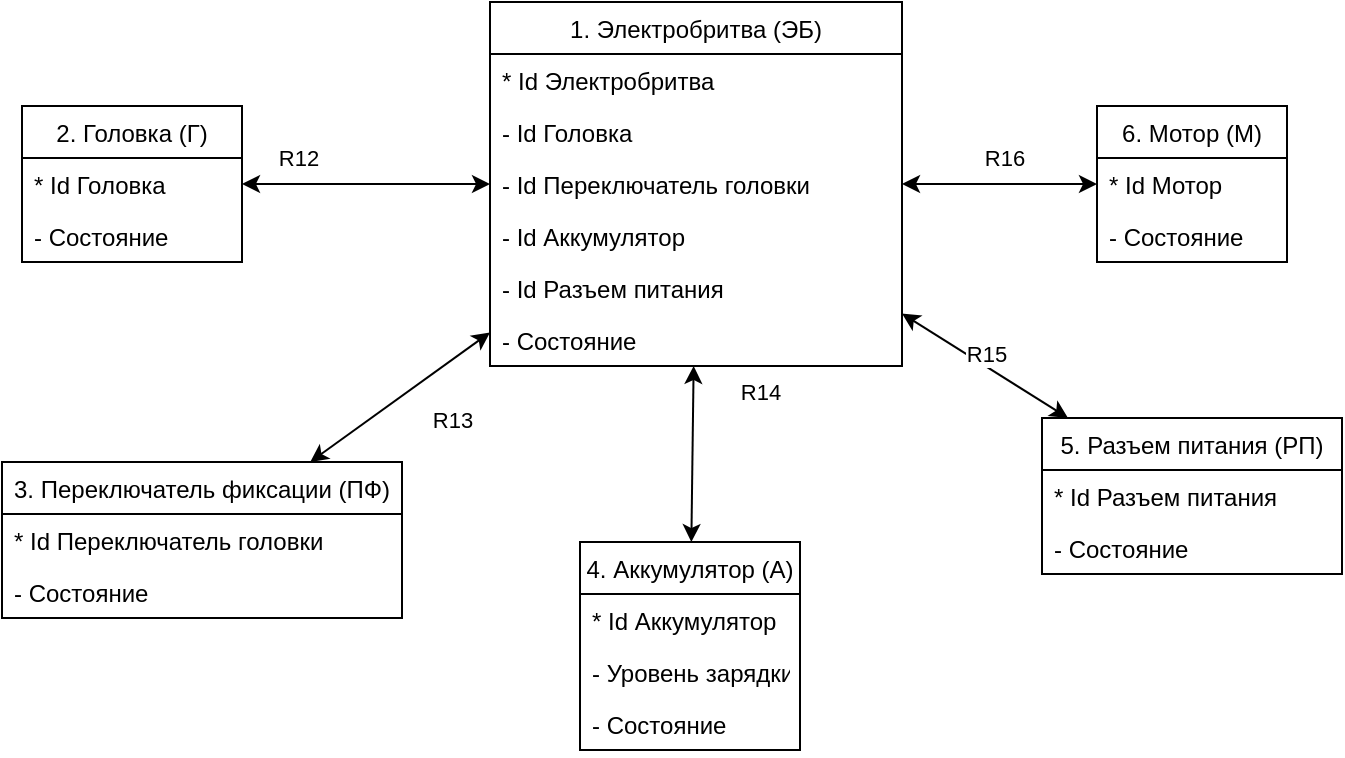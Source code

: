 <mxfile version="14.7.6" pages="5"><diagram id="C5RBs43oDa-KdzZeNtuy" name="ИНФ_МОДЕЛЬ"><mxGraphModel dx="1184" dy="752" grid="1" gridSize="10" guides="1" tooltips="1" connect="1" arrows="1" fold="1" page="1" pageScale="1" pageWidth="827" pageHeight="1169" math="0" shadow="0"><root><mxCell id="WIyWlLk6GJQsqaUBKTNV-0"/><mxCell id="WIyWlLk6GJQsqaUBKTNV-1" parent="WIyWlLk6GJQsqaUBKTNV-0"/><mxCell id="D5erbCX52XuRJsEKcG6L-4" value="1. Электробритва (ЭБ)" style="swimlane;fontStyle=0;childLayout=stackLayout;horizontal=1;startSize=26;fillColor=none;horizontalStack=0;resizeParent=1;resizeParentMax=0;resizeLast=0;collapsible=1;marginBottom=0;" parent="WIyWlLk6GJQsqaUBKTNV-1" vertex="1"><mxGeometry x="314" y="170" width="206" height="182" as="geometry"/></mxCell><mxCell id="D5erbCX52XuRJsEKcG6L-5" value="* Id Электробритва " style="text;strokeColor=none;fillColor=none;align=left;verticalAlign=top;spacingLeft=4;spacingRight=4;overflow=hidden;rotatable=0;points=[[0,0.5],[1,0.5]];portConstraint=eastwest;" parent="D5erbCX52XuRJsEKcG6L-4" vertex="1"><mxGeometry y="26" width="206" height="26" as="geometry"/></mxCell><mxCell id="D5erbCX52XuRJsEKcG6L-27" value="- Id Головка" style="text;strokeColor=none;fillColor=none;align=left;verticalAlign=top;spacingLeft=4;spacingRight=4;overflow=hidden;rotatable=0;points=[[0,0.5],[1,0.5]];portConstraint=eastwest;" parent="D5erbCX52XuRJsEKcG6L-4" vertex="1"><mxGeometry y="52" width="206" height="26" as="geometry"/></mxCell><mxCell id="D5erbCX52XuRJsEKcG6L-28" value="- Id Переключатель головки" style="text;strokeColor=none;fillColor=none;align=left;verticalAlign=top;spacingLeft=4;spacingRight=4;overflow=hidden;rotatable=0;points=[[0,0.5],[1,0.5]];portConstraint=eastwest;" parent="D5erbCX52XuRJsEKcG6L-4" vertex="1"><mxGeometry y="78" width="206" height="26" as="geometry"/></mxCell><mxCell id="D5erbCX52XuRJsEKcG6L-29" value="- Id Аккумулятор" style="text;strokeColor=none;fillColor=none;align=left;verticalAlign=top;spacingLeft=4;spacingRight=4;overflow=hidden;rotatable=0;points=[[0,0.5],[1,0.5]];portConstraint=eastwest;" parent="D5erbCX52XuRJsEKcG6L-4" vertex="1"><mxGeometry y="104" width="206" height="26" as="geometry"/></mxCell><mxCell id="D5erbCX52XuRJsEKcG6L-49" value="- Id Разъем питания" style="text;strokeColor=none;fillColor=none;align=left;verticalAlign=top;spacingLeft=4;spacingRight=4;overflow=hidden;rotatable=0;points=[[0,0.5],[1,0.5]];portConstraint=eastwest;" parent="D5erbCX52XuRJsEKcG6L-4" vertex="1"><mxGeometry y="130" width="206" height="26" as="geometry"/></mxCell><mxCell id="D5erbCX52XuRJsEKcG6L-8" value="- Состояние" style="text;strokeColor=none;fillColor=none;align=left;verticalAlign=top;spacingLeft=4;spacingRight=4;overflow=hidden;rotatable=0;points=[[0,0.5],[1,0.5]];portConstraint=eastwest;" parent="D5erbCX52XuRJsEKcG6L-4" vertex="1"><mxGeometry y="156" width="206" height="26" as="geometry"/></mxCell><mxCell id="D5erbCX52XuRJsEKcG6L-16" value="2. Головка (Г)" style="swimlane;fontStyle=0;childLayout=stackLayout;horizontal=1;startSize=26;fillColor=none;horizontalStack=0;resizeParent=1;resizeParentMax=0;resizeLast=0;collapsible=1;marginBottom=0;" parent="WIyWlLk6GJQsqaUBKTNV-1" vertex="1"><mxGeometry x="80" y="222" width="110" height="78" as="geometry"/></mxCell><mxCell id="D5erbCX52XuRJsEKcG6L-17" value="* Id Головка" style="text;strokeColor=none;fillColor=none;align=left;verticalAlign=top;spacingLeft=4;spacingRight=4;overflow=hidden;rotatable=0;points=[[0,0.5],[1,0.5]];portConstraint=eastwest;" parent="D5erbCX52XuRJsEKcG6L-16" vertex="1"><mxGeometry y="26" width="110" height="26" as="geometry"/></mxCell><mxCell id="D5erbCX52XuRJsEKcG6L-18" value="- Состояние" style="text;strokeColor=none;fillColor=none;align=left;verticalAlign=top;spacingLeft=4;spacingRight=4;overflow=hidden;rotatable=0;points=[[0,0.5],[1,0.5]];portConstraint=eastwest;" parent="D5erbCX52XuRJsEKcG6L-16" vertex="1"><mxGeometry y="52" width="110" height="26" as="geometry"/></mxCell><mxCell id="D5erbCX52XuRJsEKcG6L-24" value="" style="endArrow=classic;startArrow=classic;html=1;" parent="WIyWlLk6GJQsqaUBKTNV-1" source="D5erbCX52XuRJsEKcG6L-4" target="D5erbCX52XuRJsEKcG6L-16" edge="1"><mxGeometry width="50" height="50" relative="1" as="geometry"><mxPoint x="430" y="220" as="sourcePoint"/><mxPoint x="480" y="170" as="targetPoint"/></mxGeometry></mxCell><mxCell id="D5erbCX52XuRJsEKcG6L-25" value="R12" style="edgeLabel;html=1;align=center;verticalAlign=middle;resizable=0;points=[];" parent="D5erbCX52XuRJsEKcG6L-24" vertex="1" connectable="0"><mxGeometry x="0.357" relative="1" as="geometry"><mxPoint x="-12" y="-13" as="offset"/></mxGeometry></mxCell><mxCell id="D5erbCX52XuRJsEKcG6L-33" value="3. Переключатель фиксации (ПФ)" style="swimlane;fontStyle=0;childLayout=stackLayout;horizontal=1;startSize=26;fillColor=none;horizontalStack=0;resizeParent=1;resizeParentMax=0;resizeLast=0;collapsible=1;marginBottom=0;" parent="WIyWlLk6GJQsqaUBKTNV-1" vertex="1"><mxGeometry x="70" y="400" width="200" height="78" as="geometry"/></mxCell><mxCell id="D5erbCX52XuRJsEKcG6L-34" value="* Id Переключатель головки&#xA;&#xA;&#xA;" style="text;strokeColor=none;fillColor=none;align=left;verticalAlign=top;spacingLeft=4;spacingRight=4;overflow=hidden;rotatable=0;points=[[0,0.5],[1,0.5]];portConstraint=eastwest;" parent="D5erbCX52XuRJsEKcG6L-33" vertex="1"><mxGeometry y="26" width="200" height="26" as="geometry"/></mxCell><mxCell id="D5erbCX52XuRJsEKcG6L-35" value="- Состояние" style="text;strokeColor=none;fillColor=none;align=left;verticalAlign=top;spacingLeft=4;spacingRight=4;overflow=hidden;rotatable=0;points=[[0,0.5],[1,0.5]];portConstraint=eastwest;" parent="D5erbCX52XuRJsEKcG6L-33" vertex="1"><mxGeometry y="52" width="200" height="26" as="geometry"/></mxCell><mxCell id="tju56_eJwlFKy3UDIeqw-0" style="edgeStyle=orthogonalEdgeStyle;rounded=0;orthogonalLoop=1;jettySize=auto;html=1;exitX=1;exitY=0.5;exitDx=0;exitDy=0;" parent="D5erbCX52XuRJsEKcG6L-33" source="D5erbCX52XuRJsEKcG6L-34" target="D5erbCX52XuRJsEKcG6L-34" edge="1"><mxGeometry relative="1" as="geometry"/></mxCell><mxCell id="D5erbCX52XuRJsEKcG6L-36" value="4. Аккумулятор (А)" style="swimlane;fontStyle=0;childLayout=stackLayout;horizontal=1;startSize=26;fillColor=none;horizontalStack=0;resizeParent=1;resizeParentMax=0;resizeLast=0;collapsible=1;marginBottom=0;" parent="WIyWlLk6GJQsqaUBKTNV-1" vertex="1"><mxGeometry x="359" y="440" width="110" height="104" as="geometry"><mxRectangle x="650" y="290" width="130" height="26" as="alternateBounds"/></mxGeometry></mxCell><mxCell id="D5erbCX52XuRJsEKcG6L-37" value="* Id Аккумулятор " style="text;strokeColor=none;fillColor=none;align=left;verticalAlign=top;spacingLeft=4;spacingRight=4;overflow=hidden;rotatable=0;points=[[0,0.5],[1,0.5]];portConstraint=eastwest;" parent="D5erbCX52XuRJsEKcG6L-36" vertex="1"><mxGeometry y="26" width="110" height="26" as="geometry"/></mxCell><mxCell id="D5erbCX52XuRJsEKcG6L-58" value="- Уровень зарядки    " style="text;strokeColor=none;fillColor=none;align=left;verticalAlign=top;spacingLeft=4;spacingRight=4;overflow=hidden;rotatable=0;points=[[0,0.5],[1,0.5]];portConstraint=eastwest;" parent="D5erbCX52XuRJsEKcG6L-36" vertex="1"><mxGeometry y="52" width="110" height="26" as="geometry"/></mxCell><mxCell id="D5erbCX52XuRJsEKcG6L-38" value="- Состояние" style="text;strokeColor=none;fillColor=none;align=left;verticalAlign=top;spacingLeft=4;spacingRight=4;overflow=hidden;rotatable=0;points=[[0,0.5],[1,0.5]];portConstraint=eastwest;" parent="D5erbCX52XuRJsEKcG6L-36" vertex="1"><mxGeometry y="78" width="110" height="26" as="geometry"/></mxCell><mxCell id="D5erbCX52XuRJsEKcG6L-41" value="" style="endArrow=classic;startArrow=classic;html=1;" parent="WIyWlLk6GJQsqaUBKTNV-1" source="D5erbCX52XuRJsEKcG6L-33" target="D5erbCX52XuRJsEKcG6L-4" edge="1"><mxGeometry width="50" height="50" relative="1" as="geometry"><mxPoint x="420" y="460" as="sourcePoint"/><mxPoint x="334" y="294.0" as="targetPoint"/></mxGeometry></mxCell><mxCell id="D5erbCX52XuRJsEKcG6L-42" value="R13" style="edgeLabel;html=1;align=center;verticalAlign=middle;resizable=0;points=[];" parent="D5erbCX52XuRJsEKcG6L-41" vertex="1" connectable="0"><mxGeometry x="0.518" y="-5" relative="1" as="geometry"><mxPoint y="24" as="offset"/></mxGeometry></mxCell><mxCell id="D5erbCX52XuRJsEKcG6L-43" value="" style="endArrow=classic;startArrow=classic;html=1;" parent="WIyWlLk6GJQsqaUBKTNV-1" source="D5erbCX52XuRJsEKcG6L-36" target="D5erbCX52XuRJsEKcG6L-4" edge="1"><mxGeometry width="50" height="50" relative="1" as="geometry"><mxPoint x="232.5" y="304.0" as="sourcePoint"/><mxPoint x="344" y="304.0" as="targetPoint"/></mxGeometry></mxCell><mxCell id="D5erbCX52XuRJsEKcG6L-44" value="R14" style="edgeLabel;html=1;align=center;verticalAlign=middle;resizable=0;points=[];" parent="D5erbCX52XuRJsEKcG6L-43" vertex="1" connectable="0"><mxGeometry x="0.518" y="-5" relative="1" as="geometry"><mxPoint x="28" y="-8" as="offset"/></mxGeometry></mxCell><mxCell id="D5erbCX52XuRJsEKcG6L-50" value="5. Разъем питания (РП)" style="swimlane;fontStyle=0;childLayout=stackLayout;horizontal=1;startSize=26;fillColor=none;horizontalStack=0;resizeParent=1;resizeParentMax=0;resizeLast=0;collapsible=1;marginBottom=0;" parent="WIyWlLk6GJQsqaUBKTNV-1" vertex="1"><mxGeometry x="590" y="378" width="150" height="78" as="geometry"><mxRectangle x="650" y="290" width="130" height="26" as="alternateBounds"/></mxGeometry></mxCell><mxCell id="D5erbCX52XuRJsEKcG6L-51" value="* Id Разъем питания " style="text;strokeColor=none;fillColor=none;align=left;verticalAlign=top;spacingLeft=4;spacingRight=4;overflow=hidden;rotatable=0;points=[[0,0.5],[1,0.5]];portConstraint=eastwest;" parent="D5erbCX52XuRJsEKcG6L-50" vertex="1"><mxGeometry y="26" width="150" height="26" as="geometry"/></mxCell><mxCell id="D5erbCX52XuRJsEKcG6L-52" value="- Состояние" style="text;strokeColor=none;fillColor=none;align=left;verticalAlign=top;spacingLeft=4;spacingRight=4;overflow=hidden;rotatable=0;points=[[0,0.5],[1,0.5]];portConstraint=eastwest;" parent="D5erbCX52XuRJsEKcG6L-50" vertex="1"><mxGeometry y="52" width="150" height="26" as="geometry"/></mxCell><mxCell id="D5erbCX52XuRJsEKcG6L-53" value="" style="endArrow=classic;startArrow=classic;html=1;" parent="WIyWlLk6GJQsqaUBKTNV-1" source="D5erbCX52XuRJsEKcG6L-50" target="D5erbCX52XuRJsEKcG6L-4" edge="1"><mxGeometry width="50" height="50" relative="1" as="geometry"><mxPoint x="640" y="253.959" as="sourcePoint"/><mxPoint x="510" y="235.001" as="targetPoint"/></mxGeometry></mxCell><mxCell id="D5erbCX52XuRJsEKcG6L-55" value="R15" style="edgeLabel;html=1;align=center;verticalAlign=middle;resizable=0;points=[];" parent="D5erbCX52XuRJsEKcG6L-53" vertex="1" connectable="0"><mxGeometry x="-0.251" relative="1" as="geometry"><mxPoint x="-10" y="-13" as="offset"/></mxGeometry></mxCell><mxCell id="fqe9PP43OYkmJFZcof3M-0" value="6. Мотор (М)" style="swimlane;fontStyle=0;childLayout=stackLayout;horizontal=1;startSize=26;fillColor=none;horizontalStack=0;resizeParent=1;resizeParentMax=0;resizeLast=0;collapsible=1;marginBottom=0;" parent="WIyWlLk6GJQsqaUBKTNV-1" vertex="1"><mxGeometry x="617.5" y="222" width="95" height="78" as="geometry"/></mxCell><mxCell id="fqe9PP43OYkmJFZcof3M-1" value="* Id Мотор " style="text;strokeColor=none;fillColor=none;align=left;verticalAlign=top;spacingLeft=4;spacingRight=4;overflow=hidden;rotatable=0;points=[[0,0.5],[1,0.5]];portConstraint=eastwest;" parent="fqe9PP43OYkmJFZcof3M-0" vertex="1"><mxGeometry y="26" width="95" height="26" as="geometry"/></mxCell><mxCell id="fqe9PP43OYkmJFZcof3M-2" value="- Состояние" style="text;strokeColor=none;fillColor=none;align=left;verticalAlign=top;spacingLeft=4;spacingRight=4;overflow=hidden;rotatable=0;points=[[0,0.5],[1,0.5]];portConstraint=eastwest;" parent="fqe9PP43OYkmJFZcof3M-0" vertex="1"><mxGeometry y="52" width="95" height="26" as="geometry"/></mxCell><mxCell id="fqe9PP43OYkmJFZcof3M-3" value="" style="endArrow=classic;startArrow=classic;html=1;" parent="WIyWlLk6GJQsqaUBKTNV-1" source="fqe9PP43OYkmJFZcof3M-0" target="D5erbCX52XuRJsEKcG6L-4" edge="1"><mxGeometry width="50" height="50" relative="1" as="geometry"><mxPoint x="610" y="284.0" as="sourcePoint"/><mxPoint x="530" y="284.0" as="targetPoint"/></mxGeometry></mxCell><mxCell id="fqe9PP43OYkmJFZcof3M-4" value="R16" style="edgeLabel;html=1;align=center;verticalAlign=middle;resizable=0;points=[];" parent="fqe9PP43OYkmJFZcof3M-3" vertex="1" connectable="0"><mxGeometry x="-0.251" relative="1" as="geometry"><mxPoint x="-10" y="-13" as="offset"/></mxGeometry></mxCell></root></mxGraphModel></diagram><diagram id="IafglSp_gneChiv_Mtav" name="ДПС"><mxGraphModel dx="1184" dy="752" grid="1" gridSize="10" guides="1" tooltips="1" connect="1" arrows="1" fold="1" page="1" pageScale="1" pageWidth="827" pageHeight="1169" math="0" shadow="0"><root><mxCell id="n7-5447sj6HXsejP49AI-0"/><mxCell id="n7-5447sj6HXsejP49AI-1" parent="n7-5447sj6HXsejP49AI-0"/><mxCell id="3gsR19A_-yLmH56kRlLd-0" value="1. Выключена" style="rounded=0;whiteSpace=wrap;html=1;" parent="n7-5447sj6HXsejP49AI-1" vertex="1"><mxGeometry x="40" y="120" width="120" height="40" as="geometry"/></mxCell><mxCell id="XKODIglhLCyJsD36iRSH-0" value="2. Включена" style="rounded=0;whiteSpace=wrap;html=1;" parent="n7-5447sj6HXsejP49AI-1" vertex="1"><mxGeometry x="40" y="220" width="120" height="40" as="geometry"/></mxCell><mxCell id="XKODIglhLCyJsD36iRSH-7" value="" style="endArrow=classic;html=1;entryX=0.75;entryY=1;entryDx=0;entryDy=0;exitX=0.75;exitY=0;exitDx=0;exitDy=0;" parent="n7-5447sj6HXsejP49AI-1" source="XKODIglhLCyJsD36iRSH-0" target="3gsR19A_-yLmH56kRlLd-0" edge="1"><mxGeometry width="50" height="50" relative="1" as="geometry"><mxPoint x="250" y="360" as="sourcePoint"/><mxPoint x="300" y="310" as="targetPoint"/></mxGeometry></mxCell><mxCell id="YJfUzLg0c33iWKI1DYzd-1" value="&lt;div&gt;ЭБ2&lt;/div&gt;" style="edgeLabel;html=1;align=center;verticalAlign=middle;resizable=0;points=[];" parent="XKODIglhLCyJsD36iRSH-7" vertex="1" connectable="0"><mxGeometry x="0.433" y="1" relative="1" as="geometry"><mxPoint x="21" y="13" as="offset"/></mxGeometry></mxCell><mxCell id="XKODIglhLCyJsD36iRSH-8" value="" style="endArrow=classic;html=1;entryX=0.25;entryY=0;entryDx=0;entryDy=0;exitX=0.25;exitY=1;exitDx=0;exitDy=0;" parent="n7-5447sj6HXsejP49AI-1" source="3gsR19A_-yLmH56kRlLd-0" target="XKODIglhLCyJsD36iRSH-0" edge="1"><mxGeometry width="50" height="50" relative="1" as="geometry"><mxPoint x="140" y="230" as="sourcePoint"/><mxPoint x="140" y="170" as="targetPoint"/></mxGeometry></mxCell><mxCell id="YJfUzLg0c33iWKI1DYzd-0" value="ЭБ1" style="edgeLabel;html=1;align=center;verticalAlign=middle;resizable=0;points=[];" parent="XKODIglhLCyJsD36iRSH-8" vertex="1" connectable="0"><mxGeometry x="-0.367" y="2" relative="1" as="geometry"><mxPoint x="-22" y="11" as="offset"/></mxGeometry></mxCell><mxCell id="YJfUzLg0c33iWKI1DYzd-2" value="&lt;div align=&quot;left&quot;&gt;ЭБ1: включить&lt;/div&gt;&lt;div align=&quot;left&quot;&gt;ЭБ2: выключить&lt;br&gt;&lt;/div&gt;" style="text;html=1;strokeColor=none;fillColor=none;align=left;verticalAlign=middle;whiteSpace=wrap;rounded=0;" parent="n7-5447sj6HXsejP49AI-1" vertex="1"><mxGeometry x="225" y="115" width="100" height="50" as="geometry"/></mxCell><mxCell id="YJfUzLg0c33iWKI1DYzd-3" value="&lt;font style=&quot;font-size: 20px&quot;&gt;&lt;b&gt;Электробритва&lt;/b&gt;&lt;/font&gt;" style="text;html=1;strokeColor=none;fillColor=none;align=center;verticalAlign=middle;whiteSpace=wrap;rounded=0;" parent="n7-5447sj6HXsejP49AI-1" vertex="1"><mxGeometry x="130" y="30" width="170" height="50" as="geometry"/></mxCell><mxCell id="-nRSJsQYIKWpdyw4m_mR-0" value="1.Не зафиксирована" style="rounded=0;whiteSpace=wrap;html=1;" parent="n7-5447sj6HXsejP49AI-1" vertex="1"><mxGeometry x="30" y="390" width="130" height="40" as="geometry"/></mxCell><mxCell id="-nRSJsQYIKWpdyw4m_mR-1" value="2. Зафиксирована" style="rounded=0;whiteSpace=wrap;html=1;" parent="n7-5447sj6HXsejP49AI-1" vertex="1"><mxGeometry x="30" y="490" width="130" height="40" as="geometry"/></mxCell><mxCell id="-nRSJsQYIKWpdyw4m_mR-2" value="" style="endArrow=classic;html=1;entryX=0.75;entryY=1;entryDx=0;entryDy=0;exitX=0.75;exitY=0;exitDx=0;exitDy=0;" parent="n7-5447sj6HXsejP49AI-1" source="-nRSJsQYIKWpdyw4m_mR-1" target="-nRSJsQYIKWpdyw4m_mR-0" edge="1"><mxGeometry width="50" height="50" relative="1" as="geometry"><mxPoint x="247" y="630" as="sourcePoint"/><mxPoint x="297" y="580" as="targetPoint"/></mxGeometry></mxCell><mxCell id="-nRSJsQYIKWpdyw4m_mR-3" value="Г2" style="edgeLabel;html=1;align=center;verticalAlign=middle;resizable=0;points=[];" parent="-nRSJsQYIKWpdyw4m_mR-2" vertex="1" connectable="0"><mxGeometry x="0.433" y="1" relative="1" as="geometry"><mxPoint x="21" y="13" as="offset"/></mxGeometry></mxCell><mxCell id="-nRSJsQYIKWpdyw4m_mR-4" value="" style="endArrow=classic;html=1;entryX=0.25;entryY=0;entryDx=0;entryDy=0;exitX=0.25;exitY=1;exitDx=0;exitDy=0;" parent="n7-5447sj6HXsejP49AI-1" source="-nRSJsQYIKWpdyw4m_mR-0" target="-nRSJsQYIKWpdyw4m_mR-1" edge="1"><mxGeometry width="50" height="50" relative="1" as="geometry"><mxPoint x="137" y="500" as="sourcePoint"/><mxPoint x="137" y="440" as="targetPoint"/></mxGeometry></mxCell><mxCell id="-nRSJsQYIKWpdyw4m_mR-5" value="Г1" style="edgeLabel;html=1;align=center;verticalAlign=middle;resizable=0;points=[];" parent="-nRSJsQYIKWpdyw4m_mR-4" vertex="1" connectable="0"><mxGeometry x="-0.367" y="2" relative="1" as="geometry"><mxPoint x="-22" y="11" as="offset"/></mxGeometry></mxCell><mxCell id="-nRSJsQYIKWpdyw4m_mR-6" value="&lt;div align=&quot;left&quot;&gt;Г1: Зафиксировать&lt;/div&gt;&lt;div align=&quot;left&quot;&gt;Г2: Отфиксировать&lt;br&gt;&lt;/div&gt;" style="text;html=1;strokeColor=none;fillColor=none;align=left;verticalAlign=middle;whiteSpace=wrap;rounded=0;" parent="n7-5447sj6HXsejP49AI-1" vertex="1"><mxGeometry x="222" y="385" width="126" height="50" as="geometry"/></mxCell><mxCell id="-nRSJsQYIKWpdyw4m_mR-7" value="&lt;font style=&quot;font-size: 20px&quot;&gt;&lt;b&gt;Головка&lt;/b&gt;&lt;/font&gt;" style="text;html=1;strokeColor=none;fillColor=none;align=center;verticalAlign=middle;whiteSpace=wrap;rounded=0;" parent="n7-5447sj6HXsejP49AI-1" vertex="1"><mxGeometry x="120" y="300" width="130" height="50" as="geometry"/></mxCell><mxCell id="QuYPdqwyPTpWbWojok3d-0" value="1. Не фиксировать" style="rounded=0;whiteSpace=wrap;html=1;" parent="n7-5447sj6HXsejP49AI-1" vertex="1"><mxGeometry x="37" y="620" width="120" height="40" as="geometry"/></mxCell><mxCell id="QuYPdqwyPTpWbWojok3d-1" value="2. Фиксировать" style="rounded=0;whiteSpace=wrap;html=1;" parent="n7-5447sj6HXsejP49AI-1" vertex="1"><mxGeometry x="37" y="720" width="120" height="40" as="geometry"/></mxCell><mxCell id="QuYPdqwyPTpWbWojok3d-2" value="" style="endArrow=classic;html=1;entryX=0.75;entryY=1;entryDx=0;entryDy=0;exitX=0.75;exitY=0;exitDx=0;exitDy=0;" parent="n7-5447sj6HXsejP49AI-1" source="QuYPdqwyPTpWbWojok3d-1" target="QuYPdqwyPTpWbWojok3d-0" edge="1"><mxGeometry width="50" height="50" relative="1" as="geometry"><mxPoint x="247" y="860" as="sourcePoint"/><mxPoint x="297" y="810" as="targetPoint"/></mxGeometry></mxCell><mxCell id="QuYPdqwyPTpWbWojok3d-3" value="&lt;div&gt;ПФ2&lt;/div&gt;" style="edgeLabel;html=1;align=center;verticalAlign=middle;resizable=0;points=[];" parent="QuYPdqwyPTpWbWojok3d-2" vertex="1" connectable="0"><mxGeometry x="0.433" y="1" relative="1" as="geometry"><mxPoint x="21" y="13" as="offset"/></mxGeometry></mxCell><mxCell id="QuYPdqwyPTpWbWojok3d-4" value="" style="endArrow=classic;html=1;entryX=0.25;entryY=0;entryDx=0;entryDy=0;exitX=0.25;exitY=1;exitDx=0;exitDy=0;" parent="n7-5447sj6HXsejP49AI-1" source="QuYPdqwyPTpWbWojok3d-0" target="QuYPdqwyPTpWbWojok3d-1" edge="1"><mxGeometry width="50" height="50" relative="1" as="geometry"><mxPoint x="137" y="730" as="sourcePoint"/><mxPoint x="137" y="670" as="targetPoint"/></mxGeometry></mxCell><mxCell id="QuYPdqwyPTpWbWojok3d-5" value="ПФ1" style="edgeLabel;html=1;align=center;verticalAlign=middle;resizable=0;points=[];" parent="QuYPdqwyPTpWbWojok3d-4" vertex="1" connectable="0"><mxGeometry x="-0.367" y="2" relative="1" as="geometry"><mxPoint x="-22" y="11" as="offset"/></mxGeometry></mxCell><mxCell id="QuYPdqwyPTpWbWojok3d-6" value="&lt;div align=&quot;left&quot;&gt;ПФ1: Переключить на фиксацию&lt;br&gt;&lt;/div&gt;&lt;div align=&quot;left&quot;&gt;ПФ2: Переключить на не фиксацию&lt;/div&gt;" style="text;html=1;strokeColor=none;fillColor=none;align=left;verticalAlign=middle;whiteSpace=wrap;rounded=0;" parent="n7-5447sj6HXsejP49AI-1" vertex="1"><mxGeometry x="217" y="615" width="216" height="50" as="geometry"/></mxCell><mxCell id="QuYPdqwyPTpWbWojok3d-7" value="&lt;b&gt;&lt;font style=&quot;font-size: 20px&quot;&gt;Переключатель &lt;/font&gt;&lt;font style=&quot;font-size: 20px&quot;&gt;фиксации &lt;/font&gt;&lt;/b&gt;" style="text;html=1;strokeColor=none;fillColor=none;align=center;verticalAlign=middle;whiteSpace=wrap;rounded=0;" parent="n7-5447sj6HXsejP49AI-1" vertex="1"><mxGeometry x="111" y="550" width="180" height="50" as="geometry"/></mxCell><mxCell id="9m2neg1apnvvqOJ-P3-N-1" value="1. Не заряжается&lt;div&gt;(Разряжен)&lt;/div&gt;" style="rounded=0;whiteSpace=wrap;html=1;" parent="n7-5447sj6HXsejP49AI-1" vertex="1"><mxGeometry x="37" y="850" width="120" height="40" as="geometry"/></mxCell><mxCell id="9m2neg1apnvvqOJ-P3-N-2" value="2. Заряжается" style="rounded=0;whiteSpace=wrap;html=1;" parent="n7-5447sj6HXsejP49AI-1" vertex="1"><mxGeometry x="37" y="950" width="120" height="40" as="geometry"/></mxCell><mxCell id="9m2neg1apnvvqOJ-P3-N-3" value="" style="endArrow=classic;html=1;entryX=0.5;entryY=1;entryDx=0;entryDy=0;exitX=1;exitY=0.5;exitDx=0;exitDy=0;" parent="n7-5447sj6HXsejP49AI-1" source="9m2neg1apnvvqOJ-P3-N-2" target="ndL8HYUkZoXgFjEb88vH-1" edge="1"><mxGeometry width="50" height="50" relative="1" as="geometry"><mxPoint x="247" y="1090" as="sourcePoint"/><mxPoint x="297" y="1040" as="targetPoint"/><Array as="points"><mxPoint x="257" y="970"/></Array></mxGeometry></mxCell><mxCell id="9m2neg1apnvvqOJ-P3-N-4" value="А2" style="edgeLabel;html=1;align=center;verticalAlign=middle;resizable=0;points=[];" parent="9m2neg1apnvvqOJ-P3-N-3" vertex="1" connectable="0"><mxGeometry x="0.433" y="1" relative="1" as="geometry"><mxPoint x="-29" y="1" as="offset"/></mxGeometry></mxCell><mxCell id="9m2neg1apnvvqOJ-P3-N-5" value="" style="endArrow=classic;html=1;entryX=0.25;entryY=0;entryDx=0;entryDy=0;exitX=0.25;exitY=1;exitDx=0;exitDy=0;" parent="n7-5447sj6HXsejP49AI-1" source="9m2neg1apnvvqOJ-P3-N-1" target="9m2neg1apnvvqOJ-P3-N-2" edge="1"><mxGeometry width="50" height="50" relative="1" as="geometry"><mxPoint x="137" y="960" as="sourcePoint"/><mxPoint x="137" y="900" as="targetPoint"/></mxGeometry></mxCell><mxCell id="9m2neg1apnvvqOJ-P3-N-6" value="А1" style="edgeLabel;html=1;align=center;verticalAlign=middle;resizable=0;points=[];" parent="9m2neg1apnvvqOJ-P3-N-5" vertex="1" connectable="0"><mxGeometry x="-0.367" y="2" relative="1" as="geometry"><mxPoint x="-22" y="11" as="offset"/></mxGeometry></mxCell><mxCell id="9m2neg1apnvvqOJ-P3-N-7" value="&lt;div align=&quot;left&quot;&gt;А1: Начать Заряжаться&lt;br&gt;&lt;/div&gt;&lt;div align=&quot;left&quot;&gt;А2: Перестать заряжаться&lt;br&gt;&lt;/div&gt;&lt;div&gt;А3: Разрядиться&lt;/div&gt;" style="text;html=1;strokeColor=none;fillColor=none;align=left;verticalAlign=middle;whiteSpace=wrap;rounded=0;" parent="n7-5447sj6HXsejP49AI-1" vertex="1"><mxGeometry x="359.5" y="830" width="156" height="60" as="geometry"/></mxCell><mxCell id="9m2neg1apnvvqOJ-P3-N-8" value="&lt;font style=&quot;font-size: 20px&quot;&gt;&lt;b&gt;Аккумулятор&lt;/b&gt;&lt;/font&gt;" style="text;html=1;strokeColor=none;fillColor=none;align=center;verticalAlign=middle;whiteSpace=wrap;rounded=0;" parent="n7-5447sj6HXsejP49AI-1" vertex="1"><mxGeometry x="141" y="780" width="130" height="50" as="geometry"/></mxCell><mxCell id="K1w98geYtPIhpEOilNIq-0" value="1. Не подключен" style="rounded=0;whiteSpace=wrap;html=1;" parent="n7-5447sj6HXsejP49AI-1" vertex="1"><mxGeometry x="37" y="1090" width="120" height="40" as="geometry"/></mxCell><mxCell id="K1w98geYtPIhpEOilNIq-1" value="2. Подключен" style="rounded=0;whiteSpace=wrap;html=1;" parent="n7-5447sj6HXsejP49AI-1" vertex="1"><mxGeometry x="37" y="1190" width="120" height="40" as="geometry"/></mxCell><mxCell id="K1w98geYtPIhpEOilNIq-2" value="" style="endArrow=classic;html=1;entryX=0.75;entryY=1;entryDx=0;entryDy=0;exitX=0.75;exitY=0;exitDx=0;exitDy=0;" parent="n7-5447sj6HXsejP49AI-1" source="K1w98geYtPIhpEOilNIq-1" target="K1w98geYtPIhpEOilNIq-0" edge="1"><mxGeometry width="50" height="50" relative="1" as="geometry"><mxPoint x="247" y="1330" as="sourcePoint"/><mxPoint x="297" y="1280" as="targetPoint"/></mxGeometry></mxCell><mxCell id="K1w98geYtPIhpEOilNIq-3" value="РП2" style="edgeLabel;html=1;align=center;verticalAlign=middle;resizable=0;points=[];" parent="K1w98geYtPIhpEOilNIq-2" vertex="1" connectable="0"><mxGeometry x="0.433" y="1" relative="1" as="geometry"><mxPoint x="21" y="13" as="offset"/></mxGeometry></mxCell><mxCell id="K1w98geYtPIhpEOilNIq-4" value="" style="endArrow=classic;html=1;entryX=0.25;entryY=0;entryDx=0;entryDy=0;exitX=0.25;exitY=1;exitDx=0;exitDy=0;" parent="n7-5447sj6HXsejP49AI-1" source="K1w98geYtPIhpEOilNIq-0" target="K1w98geYtPIhpEOilNIq-1" edge="1"><mxGeometry width="50" height="50" relative="1" as="geometry"><mxPoint x="137" y="1200" as="sourcePoint"/><mxPoint x="137" y="1140" as="targetPoint"/></mxGeometry></mxCell><mxCell id="K1w98geYtPIhpEOilNIq-5" value="РП1" style="edgeLabel;html=1;align=center;verticalAlign=middle;resizable=0;points=[];" parent="K1w98geYtPIhpEOilNIq-4" vertex="1" connectable="0"><mxGeometry x="-0.367" y="2" relative="1" as="geometry"><mxPoint x="-22" y="11" as="offset"/></mxGeometry></mxCell><mxCell id="K1w98geYtPIhpEOilNIq-6" value="&lt;div align=&quot;left&quot;&gt;РП1: Подключить питание&lt;br&gt;&lt;/div&gt;&lt;div align=&quot;left&quot;&gt;РП2: Отключить питание&lt;br&gt;&lt;/div&gt;" style="text;html=1;strokeColor=none;fillColor=none;align=left;verticalAlign=middle;whiteSpace=wrap;rounded=0;" parent="n7-5447sj6HXsejP49AI-1" vertex="1"><mxGeometry x="222" y="1085" width="156" height="50" as="geometry"/></mxCell><mxCell id="K1w98geYtPIhpEOilNIq-7" value="&lt;b&gt;&lt;font style=&quot;font-size: 20px&quot;&gt;Разъем питания&lt;/font&gt;&lt;/b&gt;" style="text;html=1;strokeColor=none;fillColor=none;align=center;verticalAlign=middle;whiteSpace=wrap;rounded=0;" parent="n7-5447sj6HXsejP49AI-1" vertex="1"><mxGeometry x="106" y="1010" width="190" height="50" as="geometry"/></mxCell><mxCell id="9ZZMr_VW1b6aV2aQbzqE-0" value="" style="endArrow=classic;html=1;entryX=0.5;entryY=0;entryDx=0;entryDy=0;" parent="n7-5447sj6HXsejP49AI-1" target="3gsR19A_-yLmH56kRlLd-0" edge="1"><mxGeometry width="50" height="50" relative="1" as="geometry"><mxPoint x="100" y="50" as="sourcePoint"/><mxPoint x="440" y="500" as="targetPoint"/></mxGeometry></mxCell><mxCell id="9ZZMr_VW1b6aV2aQbzqE-3" value="" style="endArrow=classic;html=1;entryX=0.5;entryY=0;entryDx=0;entryDy=0;" parent="n7-5447sj6HXsejP49AI-1" target="-nRSJsQYIKWpdyw4m_mR-0" edge="1"><mxGeometry width="50" height="50" relative="1" as="geometry"><mxPoint x="97" y="320" as="sourcePoint"/><mxPoint x="119" y="370" as="targetPoint"/></mxGeometry></mxCell><mxCell id="9ZZMr_VW1b6aV2aQbzqE-7" value="" style="endArrow=classic;html=1;entryX=0.5;entryY=0;entryDx=0;entryDy=0;" parent="n7-5447sj6HXsejP49AI-1" target="QuYPdqwyPTpWbWojok3d-0" edge="1"><mxGeometry width="50" height="50" relative="1" as="geometry"><mxPoint x="96.5" y="550" as="sourcePoint"/><mxPoint x="96.5" y="620" as="targetPoint"/></mxGeometry></mxCell><mxCell id="9ZZMr_VW1b6aV2aQbzqE-8" value="" style="endArrow=classic;html=1;entryX=0.5;entryY=0;entryDx=0;entryDy=0;" parent="n7-5447sj6HXsejP49AI-1" target="9m2neg1apnvvqOJ-P3-N-1" edge="1"><mxGeometry width="50" height="50" relative="1" as="geometry"><mxPoint x="97" y="780" as="sourcePoint"/><mxPoint x="117" y="410" as="targetPoint"/></mxGeometry></mxCell><mxCell id="9ZZMr_VW1b6aV2aQbzqE-9" value="" style="endArrow=classic;html=1;entryX=0.5;entryY=0;entryDx=0;entryDy=0;" parent="n7-5447sj6HXsejP49AI-1" target="K1w98geYtPIhpEOilNIq-0" edge="1"><mxGeometry width="50" height="50" relative="1" as="geometry"><mxPoint x="97" y="1030" as="sourcePoint"/><mxPoint x="107" y="860" as="targetPoint"/></mxGeometry></mxCell><mxCell id="ndL8HYUkZoXgFjEb88vH-1" value="3. Не заряжается&lt;br&gt;&lt;div&gt;(Заряжен)&lt;/div&gt;" style="rounded=0;whiteSpace=wrap;html=1;" parent="n7-5447sj6HXsejP49AI-1" vertex="1"><mxGeometry x="197" y="900" width="120" height="40" as="geometry"/></mxCell><mxCell id="ndL8HYUkZoXgFjEb88vH-2" value="" style="endArrow=classic;html=1;exitX=0.5;exitY=0;exitDx=0;exitDy=0;entryX=1;entryY=0.5;entryDx=0;entryDy=0;" parent="n7-5447sj6HXsejP49AI-1" source="ndL8HYUkZoXgFjEb88vH-1" target="9m2neg1apnvvqOJ-P3-N-1" edge="1"><mxGeometry width="50" height="50" relative="1" as="geometry"><mxPoint x="387" y="890" as="sourcePoint"/><mxPoint x="257" y="860" as="targetPoint"/><Array as="points"><mxPoint x="257" y="870"/></Array></mxGeometry></mxCell><mxCell id="ndL8HYUkZoXgFjEb88vH-5" value="А3" style="edgeLabel;html=1;align=center;verticalAlign=middle;resizable=0;points=[];" parent="ndL8HYUkZoXgFjEb88vH-2" vertex="1" connectable="0"><mxGeometry x="0.692" y="1" relative="1" as="geometry"><mxPoint x="24" y="-1" as="offset"/></mxGeometry></mxCell><mxCell id="ndL8HYUkZoXgFjEb88vH-3" value="" style="endArrow=classic;html=1;exitX=0;exitY=0.5;exitDx=0;exitDy=0;entryX=0.75;entryY=0;entryDx=0;entryDy=0;" parent="n7-5447sj6HXsejP49AI-1" source="ndL8HYUkZoXgFjEb88vH-1" target="9m2neg1apnvvqOJ-P3-N-2" edge="1"><mxGeometry width="50" height="50" relative="1" as="geometry"><mxPoint x="127" y="960" as="sourcePoint"/><mxPoint x="177" y="910" as="targetPoint"/><Array as="points"><mxPoint x="127" y="920"/></Array></mxGeometry></mxCell><mxCell id="ndL8HYUkZoXgFjEb88vH-4" value="А1" style="edgeLabel;html=1;align=center;verticalAlign=middle;resizable=0;points=[];" parent="ndL8HYUkZoXgFjEb88vH-3" vertex="1" connectable="0"><mxGeometry x="-0.6" y="2" relative="1" as="geometry"><mxPoint y="-2" as="offset"/></mxGeometry></mxCell><mxCell id="pd9v6vjn3YDn9ypYFcdT-0" value="1. Не включен" style="rounded=0;whiteSpace=wrap;html=1;" parent="n7-5447sj6HXsejP49AI-1" vertex="1"><mxGeometry x="41.5" y="1330" width="120" height="40" as="geometry"/></mxCell><mxCell id="pd9v6vjn3YDn9ypYFcdT-1" value="2. Включён" style="rounded=0;whiteSpace=wrap;html=1;" parent="n7-5447sj6HXsejP49AI-1" vertex="1"><mxGeometry x="41.5" y="1430" width="120" height="40" as="geometry"/></mxCell><mxCell id="pd9v6vjn3YDn9ypYFcdT-2" value="" style="endArrow=classic;html=1;entryX=0.75;entryY=1;entryDx=0;entryDy=0;exitX=0.75;exitY=0;exitDx=0;exitDy=0;" parent="n7-5447sj6HXsejP49AI-1" source="pd9v6vjn3YDn9ypYFcdT-1" target="pd9v6vjn3YDn9ypYFcdT-0" edge="1"><mxGeometry width="50" height="50" relative="1" as="geometry"><mxPoint x="251.5" y="1570" as="sourcePoint"/><mxPoint x="301.5" y="1520" as="targetPoint"/></mxGeometry></mxCell><mxCell id="pd9v6vjn3YDn9ypYFcdT-3" value="М2" style="edgeLabel;html=1;align=center;verticalAlign=middle;resizable=0;points=[];" parent="pd9v6vjn3YDn9ypYFcdT-2" vertex="1" connectable="0"><mxGeometry x="0.433" y="1" relative="1" as="geometry"><mxPoint x="21" y="13" as="offset"/></mxGeometry></mxCell><mxCell id="pd9v6vjn3YDn9ypYFcdT-4" value="" style="endArrow=classic;html=1;entryX=0.25;entryY=0;entryDx=0;entryDy=0;exitX=0.25;exitY=1;exitDx=0;exitDy=0;" parent="n7-5447sj6HXsejP49AI-1" source="pd9v6vjn3YDn9ypYFcdT-0" target="pd9v6vjn3YDn9ypYFcdT-1" edge="1"><mxGeometry width="50" height="50" relative="1" as="geometry"><mxPoint x="141.5" y="1440" as="sourcePoint"/><mxPoint x="141.5" y="1380" as="targetPoint"/></mxGeometry></mxCell><mxCell id="pd9v6vjn3YDn9ypYFcdT-5" value="М1" style="edgeLabel;html=1;align=center;verticalAlign=middle;resizable=0;points=[];" parent="pd9v6vjn3YDn9ypYFcdT-4" vertex="1" connectable="0"><mxGeometry x="-0.367" y="2" relative="1" as="geometry"><mxPoint x="-22" y="11" as="offset"/></mxGeometry></mxCell><mxCell id="pd9v6vjn3YDn9ypYFcdT-6" value="&lt;div align=&quot;left&quot;&gt;М1: Включить мотор&lt;br&gt;&lt;/div&gt;&lt;div align=&quot;left&quot;&gt;М2: Выключить мотор&lt;br&gt;&lt;/div&gt;" style="text;html=1;strokeColor=none;fillColor=none;align=left;verticalAlign=middle;whiteSpace=wrap;rounded=0;" parent="n7-5447sj6HXsejP49AI-1" vertex="1"><mxGeometry x="226.5" y="1325" width="156" height="50" as="geometry"/></mxCell><mxCell id="pd9v6vjn3YDn9ypYFcdT-7" value="&lt;font style=&quot;font-size: 20px&quot;&gt;&lt;b&gt;Мотор&lt;/b&gt;&lt;/font&gt;" style="text;html=1;strokeColor=none;fillColor=none;align=center;verticalAlign=middle;whiteSpace=wrap;rounded=0;" parent="n7-5447sj6HXsejP49AI-1" vertex="1"><mxGeometry x="110.5" y="1250" width="190" height="50" as="geometry"/></mxCell><mxCell id="pd9v6vjn3YDn9ypYFcdT-8" value="" style="endArrow=classic;html=1;entryX=0.5;entryY=0;entryDx=0;entryDy=0;" parent="n7-5447sj6HXsejP49AI-1" target="pd9v6vjn3YDn9ypYFcdT-0" edge="1"><mxGeometry width="50" height="50" relative="1" as="geometry"><mxPoint x="101.5" y="1270" as="sourcePoint"/><mxPoint x="111.5" y="1100" as="targetPoint"/></mxGeometry></mxCell><mxCell id="ZaWezbZ4BGFub2hGDL4e-0" value="" style="shape=table;html=1;whiteSpace=wrap;startSize=0;container=1;collapsible=0;childLayout=tableLayout;" vertex="1" parent="n7-5447sj6HXsejP49AI-1"><mxGeometry x="340" y="120" width="110" height="90" as="geometry"/></mxCell><mxCell id="ZaWezbZ4BGFub2hGDL4e-1" value="" style="shape=partialRectangle;html=1;whiteSpace=wrap;collapsible=0;dropTarget=0;pointerEvents=0;fillColor=none;top=0;left=0;bottom=0;right=0;points=[[0,0.5],[1,0.5]];portConstraint=eastwest;" vertex="1" parent="ZaWezbZ4BGFub2hGDL4e-0"><mxGeometry width="110" height="30" as="geometry"/></mxCell><mxCell id="ZaWezbZ4BGFub2hGDL4e-2" value="№" style="shape=partialRectangle;html=1;whiteSpace=wrap;connectable=0;fillColor=none;top=0;left=0;bottom=0;right=0;overflow=hidden;" vertex="1" parent="ZaWezbZ4BGFub2hGDL4e-1"><mxGeometry width="30" height="30" as="geometry"/></mxCell><mxCell id="ZaWezbZ4BGFub2hGDL4e-3" value="ЭБ1" style="shape=partialRectangle;html=1;whiteSpace=wrap;connectable=0;fillColor=none;top=0;left=0;bottom=0;right=0;overflow=hidden;" vertex="1" parent="ZaWezbZ4BGFub2hGDL4e-1"><mxGeometry x="30" width="40" height="30" as="geometry"/></mxCell><mxCell id="ZaWezbZ4BGFub2hGDL4e-4" value="ЭБ2" style="shape=partialRectangle;html=1;whiteSpace=wrap;connectable=0;fillColor=none;top=0;left=0;bottom=0;right=0;overflow=hidden;" vertex="1" parent="ZaWezbZ4BGFub2hGDL4e-1"><mxGeometry x="70" width="40" height="30" as="geometry"/></mxCell><mxCell id="ZaWezbZ4BGFub2hGDL4e-5" value="" style="shape=partialRectangle;html=1;whiteSpace=wrap;collapsible=0;dropTarget=0;pointerEvents=0;fillColor=none;top=0;left=0;bottom=0;right=0;points=[[0,0.5],[1,0.5]];portConstraint=eastwest;" vertex="1" parent="ZaWezbZ4BGFub2hGDL4e-0"><mxGeometry y="30" width="110" height="30" as="geometry"/></mxCell><mxCell id="ZaWezbZ4BGFub2hGDL4e-6" value="1" style="shape=partialRectangle;html=1;whiteSpace=wrap;connectable=0;fillColor=none;top=0;left=0;bottom=0;right=0;overflow=hidden;" vertex="1" parent="ZaWezbZ4BGFub2hGDL4e-5"><mxGeometry width="30" height="30" as="geometry"/></mxCell><mxCell id="ZaWezbZ4BGFub2hGDL4e-7" value="2" style="shape=partialRectangle;html=1;whiteSpace=wrap;connectable=0;fillColor=none;top=0;left=0;bottom=0;right=0;overflow=hidden;" vertex="1" parent="ZaWezbZ4BGFub2hGDL4e-5"><mxGeometry x="30" width="40" height="30" as="geometry"/></mxCell><mxCell id="ZaWezbZ4BGFub2hGDL4e-8" value="-" style="shape=partialRectangle;html=1;whiteSpace=wrap;connectable=0;fillColor=none;top=0;left=0;bottom=0;right=0;overflow=hidden;" vertex="1" parent="ZaWezbZ4BGFub2hGDL4e-5"><mxGeometry x="70" width="40" height="30" as="geometry"/></mxCell><mxCell id="ZaWezbZ4BGFub2hGDL4e-9" value="" style="shape=partialRectangle;html=1;whiteSpace=wrap;collapsible=0;dropTarget=0;pointerEvents=0;fillColor=none;top=0;left=0;bottom=0;right=0;points=[[0,0.5],[1,0.5]];portConstraint=eastwest;" vertex="1" parent="ZaWezbZ4BGFub2hGDL4e-0"><mxGeometry y="60" width="110" height="30" as="geometry"/></mxCell><mxCell id="ZaWezbZ4BGFub2hGDL4e-10" value="2" style="shape=partialRectangle;html=1;whiteSpace=wrap;connectable=0;fillColor=none;top=0;left=0;bottom=0;right=0;overflow=hidden;" vertex="1" parent="ZaWezbZ4BGFub2hGDL4e-9"><mxGeometry width="30" height="30" as="geometry"/></mxCell><mxCell id="ZaWezbZ4BGFub2hGDL4e-11" value="-" style="shape=partialRectangle;html=1;whiteSpace=wrap;connectable=0;fillColor=none;top=0;left=0;bottom=0;right=0;overflow=hidden;" vertex="1" parent="ZaWezbZ4BGFub2hGDL4e-9"><mxGeometry x="30" width="40" height="30" as="geometry"/></mxCell><mxCell id="ZaWezbZ4BGFub2hGDL4e-12" value="1" style="shape=partialRectangle;html=1;whiteSpace=wrap;connectable=0;fillColor=none;top=0;left=0;bottom=0;right=0;overflow=hidden;" vertex="1" parent="ZaWezbZ4BGFub2hGDL4e-9"><mxGeometry x="70" width="40" height="30" as="geometry"/></mxCell><mxCell id="ZaWezbZ4BGFub2hGDL4e-39" value="" style="shape=table;html=1;whiteSpace=wrap;startSize=0;container=1;collapsible=0;childLayout=tableLayout;" vertex="1" parent="n7-5447sj6HXsejP49AI-1"><mxGeometry x="359" y="390" width="110" height="90" as="geometry"/></mxCell><mxCell id="ZaWezbZ4BGFub2hGDL4e-40" value="" style="shape=partialRectangle;html=1;whiteSpace=wrap;collapsible=0;dropTarget=0;pointerEvents=0;fillColor=none;top=0;left=0;bottom=0;right=0;points=[[0,0.5],[1,0.5]];portConstraint=eastwest;" vertex="1" parent="ZaWezbZ4BGFub2hGDL4e-39"><mxGeometry width="110" height="30" as="geometry"/></mxCell><mxCell id="ZaWezbZ4BGFub2hGDL4e-41" value="№" style="shape=partialRectangle;html=1;whiteSpace=wrap;connectable=0;fillColor=none;top=0;left=0;bottom=0;right=0;overflow=hidden;" vertex="1" parent="ZaWezbZ4BGFub2hGDL4e-40"><mxGeometry width="30" height="30" as="geometry"/></mxCell><mxCell id="ZaWezbZ4BGFub2hGDL4e-42" value="Г1" style="shape=partialRectangle;html=1;whiteSpace=wrap;connectable=0;fillColor=none;top=0;left=0;bottom=0;right=0;overflow=hidden;" vertex="1" parent="ZaWezbZ4BGFub2hGDL4e-40"><mxGeometry x="30" width="40" height="30" as="geometry"/></mxCell><mxCell id="ZaWezbZ4BGFub2hGDL4e-43" value="Г2" style="shape=partialRectangle;html=1;whiteSpace=wrap;connectable=0;fillColor=none;top=0;left=0;bottom=0;right=0;overflow=hidden;" vertex="1" parent="ZaWezbZ4BGFub2hGDL4e-40"><mxGeometry x="70" width="40" height="30" as="geometry"/></mxCell><mxCell id="ZaWezbZ4BGFub2hGDL4e-44" value="" style="shape=partialRectangle;html=1;whiteSpace=wrap;collapsible=0;dropTarget=0;pointerEvents=0;fillColor=none;top=0;left=0;bottom=0;right=0;points=[[0,0.5],[1,0.5]];portConstraint=eastwest;" vertex="1" parent="ZaWezbZ4BGFub2hGDL4e-39"><mxGeometry y="30" width="110" height="30" as="geometry"/></mxCell><mxCell id="ZaWezbZ4BGFub2hGDL4e-45" value="1" style="shape=partialRectangle;html=1;whiteSpace=wrap;connectable=0;fillColor=none;top=0;left=0;bottom=0;right=0;overflow=hidden;" vertex="1" parent="ZaWezbZ4BGFub2hGDL4e-44"><mxGeometry width="30" height="30" as="geometry"/></mxCell><mxCell id="ZaWezbZ4BGFub2hGDL4e-46" value="2" style="shape=partialRectangle;html=1;whiteSpace=wrap;connectable=0;fillColor=none;top=0;left=0;bottom=0;right=0;overflow=hidden;" vertex="1" parent="ZaWezbZ4BGFub2hGDL4e-44"><mxGeometry x="30" width="40" height="30" as="geometry"/></mxCell><mxCell id="ZaWezbZ4BGFub2hGDL4e-47" value="-" style="shape=partialRectangle;html=1;whiteSpace=wrap;connectable=0;fillColor=none;top=0;left=0;bottom=0;right=0;overflow=hidden;" vertex="1" parent="ZaWezbZ4BGFub2hGDL4e-44"><mxGeometry x="70" width="40" height="30" as="geometry"/></mxCell><mxCell id="ZaWezbZ4BGFub2hGDL4e-48" value="" style="shape=partialRectangle;html=1;whiteSpace=wrap;collapsible=0;dropTarget=0;pointerEvents=0;fillColor=none;top=0;left=0;bottom=0;right=0;points=[[0,0.5],[1,0.5]];portConstraint=eastwest;" vertex="1" parent="ZaWezbZ4BGFub2hGDL4e-39"><mxGeometry y="60" width="110" height="30" as="geometry"/></mxCell><mxCell id="ZaWezbZ4BGFub2hGDL4e-49" value="2" style="shape=partialRectangle;html=1;whiteSpace=wrap;connectable=0;fillColor=none;top=0;left=0;bottom=0;right=0;overflow=hidden;" vertex="1" parent="ZaWezbZ4BGFub2hGDL4e-48"><mxGeometry width="30" height="30" as="geometry"/></mxCell><mxCell id="ZaWezbZ4BGFub2hGDL4e-50" value="-" style="shape=partialRectangle;html=1;whiteSpace=wrap;connectable=0;fillColor=none;top=0;left=0;bottom=0;right=0;overflow=hidden;" vertex="1" parent="ZaWezbZ4BGFub2hGDL4e-48"><mxGeometry x="30" width="40" height="30" as="geometry"/></mxCell><mxCell id="ZaWezbZ4BGFub2hGDL4e-51" value="1" style="shape=partialRectangle;html=1;whiteSpace=wrap;connectable=0;fillColor=none;top=0;left=0;bottom=0;right=0;overflow=hidden;" vertex="1" parent="ZaWezbZ4BGFub2hGDL4e-48"><mxGeometry x="70" width="40" height="30" as="geometry"/></mxCell><mxCell id="ZaWezbZ4BGFub2hGDL4e-52" value="" style="shape=table;html=1;whiteSpace=wrap;startSize=0;container=1;collapsible=0;childLayout=tableLayout;" vertex="1" parent="n7-5447sj6HXsejP49AI-1"><mxGeometry x="440" y="620" width="110" height="90" as="geometry"/></mxCell><mxCell id="ZaWezbZ4BGFub2hGDL4e-53" value="" style="shape=partialRectangle;html=1;whiteSpace=wrap;collapsible=0;dropTarget=0;pointerEvents=0;fillColor=none;top=0;left=0;bottom=0;right=0;points=[[0,0.5],[1,0.5]];portConstraint=eastwest;" vertex="1" parent="ZaWezbZ4BGFub2hGDL4e-52"><mxGeometry width="110" height="30" as="geometry"/></mxCell><mxCell id="ZaWezbZ4BGFub2hGDL4e-54" value="№" style="shape=partialRectangle;html=1;whiteSpace=wrap;connectable=0;fillColor=none;top=0;left=0;bottom=0;right=0;overflow=hidden;" vertex="1" parent="ZaWezbZ4BGFub2hGDL4e-53"><mxGeometry width="30" height="30" as="geometry"/></mxCell><mxCell id="ZaWezbZ4BGFub2hGDL4e-55" value="ПФ1" style="shape=partialRectangle;html=1;whiteSpace=wrap;connectable=0;fillColor=none;top=0;left=0;bottom=0;right=0;overflow=hidden;" vertex="1" parent="ZaWezbZ4BGFub2hGDL4e-53"><mxGeometry x="30" width="40" height="30" as="geometry"/></mxCell><mxCell id="ZaWezbZ4BGFub2hGDL4e-56" value="ПФ2" style="shape=partialRectangle;html=1;whiteSpace=wrap;connectable=0;fillColor=none;top=0;left=0;bottom=0;right=0;overflow=hidden;" vertex="1" parent="ZaWezbZ4BGFub2hGDL4e-53"><mxGeometry x="70" width="40" height="30" as="geometry"/></mxCell><mxCell id="ZaWezbZ4BGFub2hGDL4e-57" value="" style="shape=partialRectangle;html=1;whiteSpace=wrap;collapsible=0;dropTarget=0;pointerEvents=0;fillColor=none;top=0;left=0;bottom=0;right=0;points=[[0,0.5],[1,0.5]];portConstraint=eastwest;" vertex="1" parent="ZaWezbZ4BGFub2hGDL4e-52"><mxGeometry y="30" width="110" height="30" as="geometry"/></mxCell><mxCell id="ZaWezbZ4BGFub2hGDL4e-58" value="1" style="shape=partialRectangle;html=1;whiteSpace=wrap;connectable=0;fillColor=none;top=0;left=0;bottom=0;right=0;overflow=hidden;" vertex="1" parent="ZaWezbZ4BGFub2hGDL4e-57"><mxGeometry width="30" height="30" as="geometry"/></mxCell><mxCell id="ZaWezbZ4BGFub2hGDL4e-59" value="2" style="shape=partialRectangle;html=1;whiteSpace=wrap;connectable=0;fillColor=none;top=0;left=0;bottom=0;right=0;overflow=hidden;" vertex="1" parent="ZaWezbZ4BGFub2hGDL4e-57"><mxGeometry x="30" width="40" height="30" as="geometry"/></mxCell><mxCell id="ZaWezbZ4BGFub2hGDL4e-60" value="-" style="shape=partialRectangle;html=1;whiteSpace=wrap;connectable=0;fillColor=none;top=0;left=0;bottom=0;right=0;overflow=hidden;" vertex="1" parent="ZaWezbZ4BGFub2hGDL4e-57"><mxGeometry x="70" width="40" height="30" as="geometry"/></mxCell><mxCell id="ZaWezbZ4BGFub2hGDL4e-61" value="" style="shape=partialRectangle;html=1;whiteSpace=wrap;collapsible=0;dropTarget=0;pointerEvents=0;fillColor=none;top=0;left=0;bottom=0;right=0;points=[[0,0.5],[1,0.5]];portConstraint=eastwest;" vertex="1" parent="ZaWezbZ4BGFub2hGDL4e-52"><mxGeometry y="60" width="110" height="30" as="geometry"/></mxCell><mxCell id="ZaWezbZ4BGFub2hGDL4e-62" value="2" style="shape=partialRectangle;html=1;whiteSpace=wrap;connectable=0;fillColor=none;top=0;left=0;bottom=0;right=0;overflow=hidden;" vertex="1" parent="ZaWezbZ4BGFub2hGDL4e-61"><mxGeometry width="30" height="30" as="geometry"/></mxCell><mxCell id="ZaWezbZ4BGFub2hGDL4e-63" value="-" style="shape=partialRectangle;html=1;whiteSpace=wrap;connectable=0;fillColor=none;top=0;left=0;bottom=0;right=0;overflow=hidden;" vertex="1" parent="ZaWezbZ4BGFub2hGDL4e-61"><mxGeometry x="30" width="40" height="30" as="geometry"/></mxCell><mxCell id="ZaWezbZ4BGFub2hGDL4e-64" value="1" style="shape=partialRectangle;html=1;whiteSpace=wrap;connectable=0;fillColor=none;top=0;left=0;bottom=0;right=0;overflow=hidden;" vertex="1" parent="ZaWezbZ4BGFub2hGDL4e-61"><mxGeometry x="70" width="40" height="30" as="geometry"/></mxCell><mxCell id="ZaWezbZ4BGFub2hGDL4e-91" value="" style="shape=table;html=1;whiteSpace=wrap;startSize=0;container=1;collapsible=0;childLayout=tableLayout;" vertex="1" parent="n7-5447sj6HXsejP49AI-1"><mxGeometry x="382.5" y="1330" width="110" height="90" as="geometry"/></mxCell><mxCell id="ZaWezbZ4BGFub2hGDL4e-92" value="" style="shape=partialRectangle;html=1;whiteSpace=wrap;collapsible=0;dropTarget=0;pointerEvents=0;fillColor=none;top=0;left=0;bottom=0;right=0;points=[[0,0.5],[1,0.5]];portConstraint=eastwest;" vertex="1" parent="ZaWezbZ4BGFub2hGDL4e-91"><mxGeometry width="110" height="30" as="geometry"/></mxCell><mxCell id="ZaWezbZ4BGFub2hGDL4e-93" value="№" style="shape=partialRectangle;html=1;whiteSpace=wrap;connectable=0;fillColor=none;top=0;left=0;bottom=0;right=0;overflow=hidden;" vertex="1" parent="ZaWezbZ4BGFub2hGDL4e-92"><mxGeometry width="30" height="30" as="geometry"/></mxCell><mxCell id="ZaWezbZ4BGFub2hGDL4e-94" value="М1" style="shape=partialRectangle;html=1;whiteSpace=wrap;connectable=0;fillColor=none;top=0;left=0;bottom=0;right=0;overflow=hidden;" vertex="1" parent="ZaWezbZ4BGFub2hGDL4e-92"><mxGeometry x="30" width="40" height="30" as="geometry"/></mxCell><mxCell id="ZaWezbZ4BGFub2hGDL4e-95" value="М2" style="shape=partialRectangle;html=1;whiteSpace=wrap;connectable=0;fillColor=none;top=0;left=0;bottom=0;right=0;overflow=hidden;" vertex="1" parent="ZaWezbZ4BGFub2hGDL4e-92"><mxGeometry x="70" width="40" height="30" as="geometry"/></mxCell><mxCell id="ZaWezbZ4BGFub2hGDL4e-96" value="" style="shape=partialRectangle;html=1;whiteSpace=wrap;collapsible=0;dropTarget=0;pointerEvents=0;fillColor=none;top=0;left=0;bottom=0;right=0;points=[[0,0.5],[1,0.5]];portConstraint=eastwest;" vertex="1" parent="ZaWezbZ4BGFub2hGDL4e-91"><mxGeometry y="30" width="110" height="30" as="geometry"/></mxCell><mxCell id="ZaWezbZ4BGFub2hGDL4e-97" value="1" style="shape=partialRectangle;html=1;whiteSpace=wrap;connectable=0;fillColor=none;top=0;left=0;bottom=0;right=0;overflow=hidden;" vertex="1" parent="ZaWezbZ4BGFub2hGDL4e-96"><mxGeometry width="30" height="30" as="geometry"/></mxCell><mxCell id="ZaWezbZ4BGFub2hGDL4e-98" value="2" style="shape=partialRectangle;html=1;whiteSpace=wrap;connectable=0;fillColor=none;top=0;left=0;bottom=0;right=0;overflow=hidden;" vertex="1" parent="ZaWezbZ4BGFub2hGDL4e-96"><mxGeometry x="30" width="40" height="30" as="geometry"/></mxCell><mxCell id="ZaWezbZ4BGFub2hGDL4e-99" value="-" style="shape=partialRectangle;html=1;whiteSpace=wrap;connectable=0;fillColor=none;top=0;left=0;bottom=0;right=0;overflow=hidden;" vertex="1" parent="ZaWezbZ4BGFub2hGDL4e-96"><mxGeometry x="70" width="40" height="30" as="geometry"/></mxCell><mxCell id="ZaWezbZ4BGFub2hGDL4e-100" value="" style="shape=partialRectangle;html=1;whiteSpace=wrap;collapsible=0;dropTarget=0;pointerEvents=0;fillColor=none;top=0;left=0;bottom=0;right=0;points=[[0,0.5],[1,0.5]];portConstraint=eastwest;" vertex="1" parent="ZaWezbZ4BGFub2hGDL4e-91"><mxGeometry y="60" width="110" height="30" as="geometry"/></mxCell><mxCell id="ZaWezbZ4BGFub2hGDL4e-101" value="2" style="shape=partialRectangle;html=1;whiteSpace=wrap;connectable=0;fillColor=none;top=0;left=0;bottom=0;right=0;overflow=hidden;" vertex="1" parent="ZaWezbZ4BGFub2hGDL4e-100"><mxGeometry width="30" height="30" as="geometry"/></mxCell><mxCell id="ZaWezbZ4BGFub2hGDL4e-102" value="-" style="shape=partialRectangle;html=1;whiteSpace=wrap;connectable=0;fillColor=none;top=0;left=0;bottom=0;right=0;overflow=hidden;" vertex="1" parent="ZaWezbZ4BGFub2hGDL4e-100"><mxGeometry x="30" width="40" height="30" as="geometry"/></mxCell><mxCell id="ZaWezbZ4BGFub2hGDL4e-103" value="1" style="shape=partialRectangle;html=1;whiteSpace=wrap;connectable=0;fillColor=none;top=0;left=0;bottom=0;right=0;overflow=hidden;" vertex="1" parent="ZaWezbZ4BGFub2hGDL4e-100"><mxGeometry x="70" width="40" height="30" as="geometry"/></mxCell><mxCell id="ZaWezbZ4BGFub2hGDL4e-104" value="" style="shape=table;html=1;whiteSpace=wrap;startSize=0;container=1;collapsible=0;childLayout=tableLayout;" vertex="1" parent="n7-5447sj6HXsejP49AI-1"><mxGeometry x="410" y="1100" width="110" height="90" as="geometry"/></mxCell><mxCell id="ZaWezbZ4BGFub2hGDL4e-105" value="" style="shape=partialRectangle;html=1;whiteSpace=wrap;collapsible=0;dropTarget=0;pointerEvents=0;fillColor=none;top=0;left=0;bottom=0;right=0;points=[[0,0.5],[1,0.5]];portConstraint=eastwest;" vertex="1" parent="ZaWezbZ4BGFub2hGDL4e-104"><mxGeometry width="110" height="30" as="geometry"/></mxCell><mxCell id="ZaWezbZ4BGFub2hGDL4e-106" value="№" style="shape=partialRectangle;html=1;whiteSpace=wrap;connectable=0;fillColor=none;top=0;left=0;bottom=0;right=0;overflow=hidden;" vertex="1" parent="ZaWezbZ4BGFub2hGDL4e-105"><mxGeometry width="30" height="30" as="geometry"/></mxCell><mxCell id="ZaWezbZ4BGFub2hGDL4e-107" value="РП1" style="shape=partialRectangle;html=1;whiteSpace=wrap;connectable=0;fillColor=none;top=0;left=0;bottom=0;right=0;overflow=hidden;" vertex="1" parent="ZaWezbZ4BGFub2hGDL4e-105"><mxGeometry x="30" width="40" height="30" as="geometry"/></mxCell><mxCell id="ZaWezbZ4BGFub2hGDL4e-108" value="РП2" style="shape=partialRectangle;html=1;whiteSpace=wrap;connectable=0;fillColor=none;top=0;left=0;bottom=0;right=0;overflow=hidden;" vertex="1" parent="ZaWezbZ4BGFub2hGDL4e-105"><mxGeometry x="70" width="40" height="30" as="geometry"/></mxCell><mxCell id="ZaWezbZ4BGFub2hGDL4e-109" value="" style="shape=partialRectangle;html=1;whiteSpace=wrap;collapsible=0;dropTarget=0;pointerEvents=0;fillColor=none;top=0;left=0;bottom=0;right=0;points=[[0,0.5],[1,0.5]];portConstraint=eastwest;" vertex="1" parent="ZaWezbZ4BGFub2hGDL4e-104"><mxGeometry y="30" width="110" height="30" as="geometry"/></mxCell><mxCell id="ZaWezbZ4BGFub2hGDL4e-110" value="1" style="shape=partialRectangle;html=1;whiteSpace=wrap;connectable=0;fillColor=none;top=0;left=0;bottom=0;right=0;overflow=hidden;" vertex="1" parent="ZaWezbZ4BGFub2hGDL4e-109"><mxGeometry width="30" height="30" as="geometry"/></mxCell><mxCell id="ZaWezbZ4BGFub2hGDL4e-111" value="2" style="shape=partialRectangle;html=1;whiteSpace=wrap;connectable=0;fillColor=none;top=0;left=0;bottom=0;right=0;overflow=hidden;" vertex="1" parent="ZaWezbZ4BGFub2hGDL4e-109"><mxGeometry x="30" width="40" height="30" as="geometry"/></mxCell><mxCell id="ZaWezbZ4BGFub2hGDL4e-112" value="-" style="shape=partialRectangle;html=1;whiteSpace=wrap;connectable=0;fillColor=none;top=0;left=0;bottom=0;right=0;overflow=hidden;" vertex="1" parent="ZaWezbZ4BGFub2hGDL4e-109"><mxGeometry x="70" width="40" height="30" as="geometry"/></mxCell><mxCell id="ZaWezbZ4BGFub2hGDL4e-113" value="" style="shape=partialRectangle;html=1;whiteSpace=wrap;collapsible=0;dropTarget=0;pointerEvents=0;fillColor=none;top=0;left=0;bottom=0;right=0;points=[[0,0.5],[1,0.5]];portConstraint=eastwest;" vertex="1" parent="ZaWezbZ4BGFub2hGDL4e-104"><mxGeometry y="60" width="110" height="30" as="geometry"/></mxCell><mxCell id="ZaWezbZ4BGFub2hGDL4e-114" value="2" style="shape=partialRectangle;html=1;whiteSpace=wrap;connectable=0;fillColor=none;top=0;left=0;bottom=0;right=0;overflow=hidden;" vertex="1" parent="ZaWezbZ4BGFub2hGDL4e-113"><mxGeometry width="30" height="30" as="geometry"/></mxCell><mxCell id="ZaWezbZ4BGFub2hGDL4e-115" value="-" style="shape=partialRectangle;html=1;whiteSpace=wrap;connectable=0;fillColor=none;top=0;left=0;bottom=0;right=0;overflow=hidden;" vertex="1" parent="ZaWezbZ4BGFub2hGDL4e-113"><mxGeometry x="30" width="40" height="30" as="geometry"/></mxCell><mxCell id="ZaWezbZ4BGFub2hGDL4e-116" value="1" style="shape=partialRectangle;html=1;whiteSpace=wrap;connectable=0;fillColor=none;top=0;left=0;bottom=0;right=0;overflow=hidden;" vertex="1" parent="ZaWezbZ4BGFub2hGDL4e-113"><mxGeometry x="70" width="40" height="30" as="geometry"/></mxCell><mxCell id="ZaWezbZ4BGFub2hGDL4e-146" value="" style="shape=table;html=1;whiteSpace=wrap;startSize=0;container=1;collapsible=0;childLayout=tableLayout;" vertex="1" parent="n7-5447sj6HXsejP49AI-1"><mxGeometry x="361.5" y="890" width="140" height="106" as="geometry"/></mxCell><mxCell id="ZaWezbZ4BGFub2hGDL4e-147" value="" style="shape=partialRectangle;html=1;whiteSpace=wrap;collapsible=0;dropTarget=0;pointerEvents=0;fillColor=none;top=0;left=0;bottom=0;right=0;points=[[0,0.5],[1,0.5]];portConstraint=eastwest;" vertex="1" parent="ZaWezbZ4BGFub2hGDL4e-146"><mxGeometry width="140" height="27" as="geometry"/></mxCell><mxCell id="ZaWezbZ4BGFub2hGDL4e-148" value="№" style="shape=partialRectangle;html=1;whiteSpace=wrap;connectable=0;fillColor=none;top=0;left=0;bottom=0;right=0;overflow=hidden;" vertex="1" parent="ZaWezbZ4BGFub2hGDL4e-147"><mxGeometry width="24" height="27" as="geometry"/></mxCell><mxCell id="ZaWezbZ4BGFub2hGDL4e-149" value="А1" style="shape=partialRectangle;html=1;whiteSpace=wrap;connectable=0;fillColor=none;top=0;left=0;bottom=0;right=0;overflow=hidden;" vertex="1" parent="ZaWezbZ4BGFub2hGDL4e-147"><mxGeometry x="24" width="36" height="27" as="geometry"/></mxCell><mxCell id="ZaWezbZ4BGFub2hGDL4e-150" value="А2" style="shape=partialRectangle;html=1;whiteSpace=wrap;connectable=0;fillColor=none;top=0;left=0;bottom=0;right=0;overflow=hidden;" vertex="1" parent="ZaWezbZ4BGFub2hGDL4e-147"><mxGeometry x="60" width="40" height="27" as="geometry"/></mxCell><mxCell id="ZaWezbZ4BGFub2hGDL4e-183" value="А3" style="shape=partialRectangle;html=1;whiteSpace=wrap;connectable=0;fillColor=none;top=0;left=0;bottom=0;right=0;overflow=hidden;" vertex="1" parent="ZaWezbZ4BGFub2hGDL4e-147"><mxGeometry x="100" width="40" height="27" as="geometry"/></mxCell><mxCell id="ZaWezbZ4BGFub2hGDL4e-151" value="" style="shape=partialRectangle;html=1;whiteSpace=wrap;collapsible=0;dropTarget=0;pointerEvents=0;fillColor=none;top=0;left=0;bottom=0;right=0;points=[[0,0.5],[1,0.5]];portConstraint=eastwest;" vertex="1" parent="ZaWezbZ4BGFub2hGDL4e-146"><mxGeometry y="27" width="140" height="26" as="geometry"/></mxCell><mxCell id="ZaWezbZ4BGFub2hGDL4e-152" value="1" style="shape=partialRectangle;html=1;whiteSpace=wrap;connectable=0;fillColor=none;top=0;left=0;bottom=0;right=0;overflow=hidden;" vertex="1" parent="ZaWezbZ4BGFub2hGDL4e-151"><mxGeometry width="24" height="26" as="geometry"/></mxCell><mxCell id="ZaWezbZ4BGFub2hGDL4e-153" value="2" style="shape=partialRectangle;html=1;whiteSpace=wrap;connectable=0;fillColor=none;top=0;left=0;bottom=0;right=0;overflow=hidden;" vertex="1" parent="ZaWezbZ4BGFub2hGDL4e-151"><mxGeometry x="24" width="36" height="26" as="geometry"/></mxCell><mxCell id="ZaWezbZ4BGFub2hGDL4e-154" value="-" style="shape=partialRectangle;html=1;whiteSpace=wrap;connectable=0;fillColor=none;top=0;left=0;bottom=0;right=0;overflow=hidden;" vertex="1" parent="ZaWezbZ4BGFub2hGDL4e-151"><mxGeometry x="60" width="40" height="26" as="geometry"/></mxCell><mxCell id="ZaWezbZ4BGFub2hGDL4e-184" value="-" style="shape=partialRectangle;html=1;whiteSpace=wrap;connectable=0;fillColor=none;top=0;left=0;bottom=0;right=0;overflow=hidden;" vertex="1" parent="ZaWezbZ4BGFub2hGDL4e-151"><mxGeometry x="100" width="40" height="26" as="geometry"/></mxCell><mxCell id="ZaWezbZ4BGFub2hGDL4e-155" value="" style="shape=partialRectangle;html=1;whiteSpace=wrap;collapsible=0;dropTarget=0;pointerEvents=0;fillColor=none;top=0;left=0;bottom=0;right=0;points=[[0,0.5],[1,0.5]];portConstraint=eastwest;" vertex="1" parent="ZaWezbZ4BGFub2hGDL4e-146"><mxGeometry y="53" width="140" height="27" as="geometry"/></mxCell><mxCell id="ZaWezbZ4BGFub2hGDL4e-156" value="2" style="shape=partialRectangle;html=1;whiteSpace=wrap;connectable=0;fillColor=none;top=0;left=0;bottom=0;right=0;overflow=hidden;" vertex="1" parent="ZaWezbZ4BGFub2hGDL4e-155"><mxGeometry width="24" height="27" as="geometry"/></mxCell><mxCell id="ZaWezbZ4BGFub2hGDL4e-157" value="-" style="shape=partialRectangle;html=1;whiteSpace=wrap;connectable=0;fillColor=none;top=0;left=0;bottom=0;right=0;overflow=hidden;" vertex="1" parent="ZaWezbZ4BGFub2hGDL4e-155"><mxGeometry x="24" width="36" height="27" as="geometry"/></mxCell><mxCell id="ZaWezbZ4BGFub2hGDL4e-158" value="3" style="shape=partialRectangle;html=1;whiteSpace=wrap;connectable=0;fillColor=none;top=0;left=0;bottom=0;right=0;overflow=hidden;" vertex="1" parent="ZaWezbZ4BGFub2hGDL4e-155"><mxGeometry x="60" width="40" height="27" as="geometry"/></mxCell><mxCell id="ZaWezbZ4BGFub2hGDL4e-185" value="-" style="shape=partialRectangle;html=1;whiteSpace=wrap;connectable=0;fillColor=none;top=0;left=0;bottom=0;right=0;overflow=hidden;" vertex="1" parent="ZaWezbZ4BGFub2hGDL4e-155"><mxGeometry x="100" width="40" height="27" as="geometry"/></mxCell><mxCell id="ZaWezbZ4BGFub2hGDL4e-159" value="" style="shape=partialRectangle;html=1;whiteSpace=wrap;collapsible=0;dropTarget=0;pointerEvents=0;fillColor=none;top=0;left=0;bottom=0;right=0;points=[[0,0.5],[1,0.5]];portConstraint=eastwest;" vertex="1" parent="ZaWezbZ4BGFub2hGDL4e-146"><mxGeometry y="80" width="140" height="26" as="geometry"/></mxCell><mxCell id="ZaWezbZ4BGFub2hGDL4e-160" value="3" style="shape=partialRectangle;html=1;whiteSpace=wrap;connectable=0;fillColor=none;top=0;left=0;bottom=0;right=0;overflow=hidden;" vertex="1" parent="ZaWezbZ4BGFub2hGDL4e-159"><mxGeometry width="24" height="26" as="geometry"/></mxCell><mxCell id="ZaWezbZ4BGFub2hGDL4e-161" value="2" style="shape=partialRectangle;html=1;whiteSpace=wrap;connectable=0;fillColor=none;top=0;left=0;bottom=0;right=0;overflow=hidden;" vertex="1" parent="ZaWezbZ4BGFub2hGDL4e-159"><mxGeometry x="24" width="36" height="26" as="geometry"/></mxCell><mxCell id="ZaWezbZ4BGFub2hGDL4e-162" value="-" style="shape=partialRectangle;html=1;whiteSpace=wrap;connectable=0;fillColor=none;top=0;left=0;bottom=0;right=0;overflow=hidden;" vertex="1" parent="ZaWezbZ4BGFub2hGDL4e-159"><mxGeometry x="60" width="40" height="26" as="geometry"/></mxCell><mxCell id="ZaWezbZ4BGFub2hGDL4e-186" value="1" style="shape=partialRectangle;html=1;whiteSpace=wrap;connectable=0;fillColor=none;top=0;left=0;bottom=0;right=0;overflow=hidden;" vertex="1" parent="ZaWezbZ4BGFub2hGDL4e-159"><mxGeometry x="100" width="40" height="26" as="geometry"/></mxCell></root></mxGraphModel></diagram><diagram id="N5xfMhvnzjJCBBiOISFR" name="МВО"><mxGraphModel dx="1184" dy="752" grid="1" gridSize="10" guides="1" tooltips="1" connect="1" arrows="1" fold="1" page="1" pageScale="1" pageWidth="827" pageHeight="1169" math="0" shadow="0"><root><mxCell id="XS3bediUyqYYcsauMoLk-0"/><mxCell id="XS3bediUyqYYcsauMoLk-1" parent="XS3bediUyqYYcsauMoLk-0"/><mxCell id="XS3bediUyqYYcsauMoLk-2" value="1. Электробритва" style="ellipse;whiteSpace=wrap;html=1;" parent="XS3bediUyqYYcsauMoLk-1" vertex="1"><mxGeometry x="320" y="130" width="159" height="40" as="geometry"/></mxCell><mxCell id="h5sqSk_1YdWI_4w3EBII-1" value="3. Головка" style="ellipse;whiteSpace=wrap;html=1;" parent="XS3bediUyqYYcsauMoLk-1" vertex="1"><mxGeometry x="215" y="280" width="130" height="40" as="geometry"/></mxCell><mxCell id="h5sqSk_1YdWI_4w3EBII-2" value="4. Переключатель фиксации" style="ellipse;whiteSpace=wrap;html=1;" parent="XS3bediUyqYYcsauMoLk-1" vertex="1"><mxGeometry x="200" y="360" width="160" height="40" as="geometry"/></mxCell><mxCell id="h5sqSk_1YdWI_4w3EBII-3" value="5. Аккумулятор" style="ellipse;whiteSpace=wrap;html=1;" parent="XS3bediUyqYYcsauMoLk-1" vertex="1"><mxGeometry x="445" y="280" width="130" height="40" as="geometry"/></mxCell><mxCell id="h5sqSk_1YdWI_4w3EBII-4" value="6. Разъем питания" style="ellipse;whiteSpace=wrap;html=1;" parent="XS3bediUyqYYcsauMoLk-1" vertex="1"><mxGeometry x="440" y="360" width="140" height="40" as="geometry"/></mxCell><mxCell id="ZyqcPiszrtxJAoQmAqE6-0" value="Пользователь" style="rounded=0;whiteSpace=wrap;html=1;" parent="XS3bediUyqYYcsauMoLk-1" vertex="1"><mxGeometry x="321" y="50" width="160" height="40" as="geometry"/></mxCell><mxCell id="ZyqcPiszrtxJAoQmAqE6-1" value="" style="endArrow=classic;html=1;exitX=0.25;exitY=1;exitDx=0;exitDy=0;entryX=0;entryY=0;entryDx=0;entryDy=0;" parent="XS3bediUyqYYcsauMoLk-1" source="ZyqcPiszrtxJAoQmAqE6-0" target="XS3bediUyqYYcsauMoLk-2" edge="1"><mxGeometry width="50" height="50" relative="1" as="geometry"><mxPoint x="404" y="370" as="sourcePoint"/><mxPoint x="334" y="140" as="targetPoint"/></mxGeometry></mxCell><mxCell id="hLZkLer_GZUitPKUhFd3-0" value="ЭБ1" style="edgeLabel;html=1;align=center;verticalAlign=middle;resizable=0;points=[];" parent="ZyqcPiszrtxJAoQmAqE6-1" vertex="1" connectable="0"><mxGeometry x="-0.625" y="1" relative="1" as="geometry"><mxPoint x="-9" y="11" as="offset"/></mxGeometry></mxCell><mxCell id="hLZkLer_GZUitPKUhFd3-2" value="" style="endArrow=classic;html=1;exitX=0.75;exitY=1;exitDx=0;exitDy=0;entryX=1;entryY=0;entryDx=0;entryDy=0;" parent="XS3bediUyqYYcsauMoLk-1" source="ZyqcPiszrtxJAoQmAqE6-0" target="XS3bediUyqYYcsauMoLk-2" edge="1"><mxGeometry width="50" height="50" relative="1" as="geometry"><mxPoint x="604" y="100" as="sourcePoint"/><mxPoint x="654" y="50" as="targetPoint"/></mxGeometry></mxCell><mxCell id="hLZkLer_GZUitPKUhFd3-4" value="ЭБ2" style="edgeLabel;html=1;align=center;verticalAlign=middle;resizable=0;points=[];" parent="hLZkLer_GZUitPKUhFd3-2" vertex="1" connectable="0"><mxGeometry x="-0.55" relative="1" as="geometry"><mxPoint y="10" as="offset"/></mxGeometry></mxCell><mxCell id="462nsCCYqFbLYT9A30zy-1" value="Пользователь" style="rounded=0;whiteSpace=wrap;html=1;" parent="XS3bediUyqYYcsauMoLk-1" vertex="1"><mxGeometry x="320" y="480" width="160" height="40" as="geometry"/></mxCell><mxCell id="462nsCCYqFbLYT9A30zy-10" value="" style="endArrow=classic;html=1;exitX=0;exitY=0.25;exitDx=0;exitDy=0;entryX=0;entryY=1;entryDx=0;entryDy=0;" parent="XS3bediUyqYYcsauMoLk-1" source="462nsCCYqFbLYT9A30zy-1" target="h5sqSk_1YdWI_4w3EBII-2" edge="1"><mxGeometry width="50" height="50" relative="1" as="geometry"><mxPoint x="390" y="370" as="sourcePoint"/><mxPoint x="440" y="320" as="targetPoint"/><Array as="points"><mxPoint x="223" y="450"/></Array></mxGeometry></mxCell><mxCell id="462nsCCYqFbLYT9A30zy-13" value="ПФ1" style="edgeLabel;html=1;align=center;verticalAlign=middle;resizable=0;points=[];" parent="462nsCCYqFbLYT9A30zy-10" vertex="1" connectable="0"><mxGeometry x="0.373" y="-1" relative="1" as="geometry"><mxPoint x="1" y="6" as="offset"/></mxGeometry></mxCell><mxCell id="462nsCCYqFbLYT9A30zy-11" value="" style="endArrow=classic;html=1;exitX=0.25;exitY=0;exitDx=0;exitDy=0;entryX=1;entryY=1;entryDx=0;entryDy=0;" parent="XS3bediUyqYYcsauMoLk-1" source="462nsCCYqFbLYT9A30zy-1" target="h5sqSk_1YdWI_4w3EBII-2" edge="1"><mxGeometry width="50" height="50" relative="1" as="geometry"><mxPoint x="480" y="480" as="sourcePoint"/><mxPoint x="530" y="430" as="targetPoint"/><Array as="points"><mxPoint x="337" y="450"/></Array></mxGeometry></mxCell><mxCell id="462nsCCYqFbLYT9A30zy-14" value="ПФ2" style="edgeLabel;html=1;align=center;verticalAlign=middle;resizable=0;points=[];" parent="462nsCCYqFbLYT9A30zy-11" vertex="1" connectable="0"><mxGeometry x="0.375" y="1" relative="1" as="geometry"><mxPoint y="6" as="offset"/></mxGeometry></mxCell><mxCell id="462nsCCYqFbLYT9A30zy-15" value="" style="endArrow=classic;html=1;entryX=1;entryY=1;entryDx=0;entryDy=0;exitX=1;exitY=0;exitDx=0;exitDy=0;" parent="XS3bediUyqYYcsauMoLk-1" source="h5sqSk_1YdWI_4w3EBII-2" target="h5sqSk_1YdWI_4w3EBII-1" edge="1"><mxGeometry width="50" height="50" relative="1" as="geometry"><mxPoint x="390" y="370" as="sourcePoint"/><mxPoint x="440" y="320" as="targetPoint"/></mxGeometry></mxCell><mxCell id="462nsCCYqFbLYT9A30zy-18" value="Г2" style="edgeLabel;html=1;align=center;verticalAlign=middle;resizable=0;points=[];" parent="462nsCCYqFbLYT9A30zy-15" vertex="1" connectable="0"><mxGeometry x="0.433" y="1" relative="1" as="geometry"><mxPoint x="3" y="11" as="offset"/></mxGeometry></mxCell><mxCell id="462nsCCYqFbLYT9A30zy-16" value="" style="endArrow=classic;html=1;entryX=0;entryY=1;entryDx=0;entryDy=0;exitX=0;exitY=0;exitDx=0;exitDy=0;" parent="XS3bediUyqYYcsauMoLk-1" source="h5sqSk_1YdWI_4w3EBII-2" target="h5sqSk_1YdWI_4w3EBII-1" edge="1"><mxGeometry width="50" height="50" relative="1" as="geometry"><mxPoint x="390" y="370" as="sourcePoint"/><mxPoint x="440" y="320" as="targetPoint"/></mxGeometry></mxCell><mxCell id="462nsCCYqFbLYT9A30zy-17" value="Г1" style="edgeLabel;html=1;align=center;verticalAlign=middle;resizable=0;points=[];" parent="462nsCCYqFbLYT9A30zy-16" vertex="1" connectable="0"><mxGeometry x="-0.332" y="-2" relative="1" as="geometry"><mxPoint y="-9" as="offset"/></mxGeometry></mxCell><mxCell id="462nsCCYqFbLYT9A30zy-20" value="" style="endArrow=classic;html=1;exitX=0.75;exitY=0;exitDx=0;exitDy=0;entryX=0;entryY=1;entryDx=0;entryDy=0;" parent="XS3bediUyqYYcsauMoLk-1" source="462nsCCYqFbLYT9A30zy-1" target="h5sqSk_1YdWI_4w3EBII-4" edge="1"><mxGeometry width="50" height="50" relative="1" as="geometry"><mxPoint x="390" y="370" as="sourcePoint"/><mxPoint x="440" y="320" as="targetPoint"/><Array as="points"><mxPoint x="461" y="450"/></Array></mxGeometry></mxCell><mxCell id="462nsCCYqFbLYT9A30zy-22" value="РП1" style="edgeLabel;html=1;align=center;verticalAlign=middle;resizable=0;points=[];" parent="462nsCCYqFbLYT9A30zy-20" vertex="1" connectable="0"><mxGeometry x="0.417" relative="1" as="geometry"><mxPoint as="offset"/></mxGeometry></mxCell><mxCell id="462nsCCYqFbLYT9A30zy-21" value="" style="endArrow=classic;html=1;exitX=1;exitY=0.25;exitDx=0;exitDy=0;entryX=1;entryY=1;entryDx=0;entryDy=0;" parent="XS3bediUyqYYcsauMoLk-1" source="462nsCCYqFbLYT9A30zy-1" target="h5sqSk_1YdWI_4w3EBII-4" edge="1"><mxGeometry width="50" height="50" relative="1" as="geometry"><mxPoint x="390" y="370" as="sourcePoint"/><mxPoint x="440" y="320" as="targetPoint"/><Array as="points"><mxPoint x="559" y="460"/></Array></mxGeometry></mxCell><mxCell id="462nsCCYqFbLYT9A30zy-23" value="РП2" style="edgeLabel;html=1;align=center;verticalAlign=middle;resizable=0;points=[];" parent="462nsCCYqFbLYT9A30zy-21" vertex="1" connectable="0"><mxGeometry x="0.539" y="1" relative="1" as="geometry"><mxPoint as="offset"/></mxGeometry></mxCell><mxCell id="462nsCCYqFbLYT9A30zy-24" value="" style="endArrow=classic;html=1;entryX=0;entryY=1;entryDx=0;entryDy=0;exitX=0;exitY=0;exitDx=0;exitDy=0;" parent="XS3bediUyqYYcsauMoLk-1" source="h5sqSk_1YdWI_4w3EBII-4" target="h5sqSk_1YdWI_4w3EBII-3" edge="1"><mxGeometry width="50" height="50" relative="1" as="geometry"><mxPoint x="390" y="370" as="sourcePoint"/><mxPoint x="440" y="320" as="targetPoint"/></mxGeometry></mxCell><mxCell id="77_P9Sqhp-_FvW3Npxf_-0" value="А1" style="edgeLabel;html=1;align=center;verticalAlign=middle;resizable=0;points=[];" parent="462nsCCYqFbLYT9A30zy-24" vertex="1" connectable="0"><mxGeometry x="0.39" y="-1" relative="1" as="geometry"><mxPoint x="-4" y="10" as="offset"/></mxGeometry></mxCell><mxCell id="462nsCCYqFbLYT9A30zy-25" value="" style="endArrow=classic;html=1;entryX=1;entryY=1;entryDx=0;entryDy=0;exitX=1;exitY=0;exitDx=0;exitDy=0;" parent="XS3bediUyqYYcsauMoLk-1" source="h5sqSk_1YdWI_4w3EBII-4" target="h5sqSk_1YdWI_4w3EBII-3" edge="1"><mxGeometry width="50" height="50" relative="1" as="geometry"><mxPoint x="390" y="370" as="sourcePoint"/><mxPoint x="440" y="320" as="targetPoint"/></mxGeometry></mxCell><mxCell id="77_P9Sqhp-_FvW3Npxf_-1" value="А2" style="edgeLabel;html=1;align=center;verticalAlign=middle;resizable=0;points=[];" parent="462nsCCYqFbLYT9A30zy-25" vertex="1" connectable="0"><mxGeometry x="0.425" relative="1" as="geometry"><mxPoint y="11" as="offset"/></mxGeometry></mxCell><mxCell id="YdNxaF7fxTz0BUAE-3kq-0" value="" style="endArrow=classic;html=1;exitX=0;exitY=0;exitDx=0;exitDy=0;" parent="XS3bediUyqYYcsauMoLk-1" source="h5sqSk_1YdWI_4w3EBII-3" target="XS3bediUyqYYcsauMoLk-2" edge="1"><mxGeometry width="50" height="50" relative="1" as="geometry"><mxPoint x="390" y="440" as="sourcePoint"/><mxPoint x="413" y="210" as="targetPoint"/><Array as="points"/></mxGeometry></mxCell><mxCell id="YdNxaF7fxTz0BUAE-3kq-1" value="А3" style="edgeLabel;html=1;align=center;verticalAlign=middle;resizable=0;points=[];" parent="YdNxaF7fxTz0BUAE-3kq-0" vertex="1" connectable="0"><mxGeometry x="0.245" y="-1" relative="1" as="geometry"><mxPoint x="1" as="offset"/></mxGeometry></mxCell><mxCell id="wUVgqUIC7BRsosR8B6EV-0" value="7. Мотор" style="ellipse;whiteSpace=wrap;html=1;" parent="XS3bediUyqYYcsauMoLk-1" vertex="1"><mxGeometry x="490" y="200" width="130" height="40" as="geometry"/></mxCell><mxCell id="B4vh93jbggi_1Rz0ri-c-0" value="" style="endArrow=classic;html=1;exitX=1;exitY=0.5;exitDx=0;exitDy=0;entryX=0.5;entryY=0;entryDx=0;entryDy=0;" parent="XS3bediUyqYYcsauMoLk-1" source="XS3bediUyqYYcsauMoLk-2" target="wUVgqUIC7BRsosR8B6EV-0" edge="1"><mxGeometry width="50" height="50" relative="1" as="geometry"><mxPoint x="390" y="320" as="sourcePoint"/><mxPoint x="560" y="130" as="targetPoint"/></mxGeometry></mxCell><mxCell id="B4vh93jbggi_1Rz0ri-c-2" value="М1" style="edgeLabel;html=1;align=center;verticalAlign=middle;resizable=0;points=[];" parent="B4vh93jbggi_1Rz0ri-c-0" vertex="1" connectable="0"><mxGeometry x="0.317" y="2" relative="1" as="geometry"><mxPoint as="offset"/></mxGeometry></mxCell><mxCell id="B4vh93jbggi_1Rz0ri-c-1" value="" style="endArrow=classic;html=1;exitX=1;exitY=1;exitDx=0;exitDy=0;entryX=0;entryY=0;entryDx=0;entryDy=0;" parent="XS3bediUyqYYcsauMoLk-1" source="XS3bediUyqYYcsauMoLk-2" target="wUVgqUIC7BRsosR8B6EV-0" edge="1"><mxGeometry width="50" height="50" relative="1" as="geometry"><mxPoint x="390" y="320" as="sourcePoint"/><mxPoint x="440" y="270" as="targetPoint"/></mxGeometry></mxCell><mxCell id="B4vh93jbggi_1Rz0ri-c-3" value="М2" style="edgeLabel;html=1;align=center;verticalAlign=middle;resizable=0;points=[];" parent="B4vh93jbggi_1Rz0ri-c-1" vertex="1" connectable="0"><mxGeometry x="-0.135" y="1" relative="1" as="geometry"><mxPoint as="offset"/></mxGeometry></mxCell><mxCell id="B4vh93jbggi_1Rz0ri-c-6" value="М2" style="endArrow=classic;html=1;exitX=1;exitY=0;exitDx=0;exitDy=0;entryX=0.5;entryY=1;entryDx=0;entryDy=0;" parent="XS3bediUyqYYcsauMoLk-1" source="h5sqSk_1YdWI_4w3EBII-3" target="wUVgqUIC7BRsosR8B6EV-0" edge="1"><mxGeometry width="50" height="50" relative="1" as="geometry"><mxPoint x="390" y="320" as="sourcePoint"/><mxPoint x="440" y="270" as="targetPoint"/></mxGeometry></mxCell><mxCell id="csMD08RsT13L-HaWyIxA-2" value="" style="endArrow=classic;html=1;exitX=0;exitY=0;exitDx=0;exitDy=0;entryX=0;entryY=1;entryDx=0;entryDy=0;" parent="XS3bediUyqYYcsauMoLk-1" source="h5sqSk_1YdWI_4w3EBII-1" target="XS3bediUyqYYcsauMoLk-2" edge="1"><mxGeometry width="50" height="50" relative="1" as="geometry"><mxPoint x="390" y="320" as="sourcePoint"/><mxPoint x="440" y="270" as="targetPoint"/></mxGeometry></mxCell><mxCell id="csMD08RsT13L-HaWyIxA-4" value="Г1" style="edgeLabel;html=1;align=center;verticalAlign=middle;resizable=0;points=[];" parent="csMD08RsT13L-HaWyIxA-2" vertex="1" connectable="0"><mxGeometry x="0.273" y="1" relative="1" as="geometry"><mxPoint y="3" as="offset"/></mxGeometry></mxCell><mxCell id="csMD08RsT13L-HaWyIxA-3" value="" style="endArrow=classic;html=1;exitX=1;exitY=0;exitDx=0;exitDy=0;" parent="XS3bediUyqYYcsauMoLk-1" source="h5sqSk_1YdWI_4w3EBII-1" target="XS3bediUyqYYcsauMoLk-2" edge="1"><mxGeometry width="50" height="50" relative="1" as="geometry"><mxPoint x="390" y="320" as="sourcePoint"/><mxPoint x="440" y="270" as="targetPoint"/></mxGeometry></mxCell><mxCell id="csMD08RsT13L-HaWyIxA-5" value="Г2" style="edgeLabel;html=1;align=center;verticalAlign=middle;resizable=0;points=[];" parent="csMD08RsT13L-HaWyIxA-3" vertex="1" connectable="0"><mxGeometry x="0.363" y="-2" relative="1" as="geometry"><mxPoint x="1" y="7" as="offset"/></mxGeometry></mxCell></root></mxGraphModel></diagram><diagram id="ft2VUyTdcGDGgp3snvMZ" name="Канал Упр."><mxGraphModel dx="1184" dy="752" grid="1" gridSize="10" guides="1" tooltips="1" connect="1" arrows="1" fold="1" page="1" pageScale="1" pageWidth="827" pageHeight="1169" math="0" shadow="0"><root><mxCell id="5FHom5XVES79LYIZFsE5-0"/><mxCell id="5FHom5XVES79LYIZFsE5-1" parent="5FHom5XVES79LYIZFsE5-0"/><mxCell id="HQF-Pjm-G58bK2_YzmMu-0" value="Электробритва" style="text;html=1;align=center;verticalAlign=middle;resizable=0;points=[];autosize=1;strokeColor=none;" parent="5FHom5XVES79LYIZFsE5-1" vertex="1"><mxGeometry x="20" y="25" width="100" height="20" as="geometry"/></mxCell><mxCell id="HQF-Pjm-G58bK2_YzmMu-2" value="Головка" style="text;html=1;align=left;verticalAlign=middle;resizable=0;points=[];autosize=1;strokeColor=none;" parent="5FHom5XVES79LYIZFsE5-1" vertex="1"><mxGeometry x="165" y="25" width="60" height="20" as="geometry"/></mxCell><mxCell id="HQF-Pjm-G58bK2_YzmMu-3" value="&lt;div&gt;Переключатель &lt;br&gt;&lt;/div&gt;&lt;div&gt;фиксации&lt;/div&gt;" style="text;html=1;align=left;verticalAlign=middle;resizable=0;points=[];autosize=1;strokeColor=none;" parent="5FHom5XVES79LYIZFsE5-1" vertex="1"><mxGeometry x="260" y="20" width="110" height="30" as="geometry"/></mxCell><mxCell id="HQF-Pjm-G58bK2_YzmMu-4" value="Аккамулятор" style="text;html=1;align=left;verticalAlign=middle;resizable=0;points=[];autosize=1;strokeColor=none;" parent="5FHom5XVES79LYIZFsE5-1" vertex="1"><mxGeometry x="390" y="25" width="90" height="20" as="geometry"/></mxCell><mxCell id="HQF-Pjm-G58bK2_YzmMu-5" value="&lt;div&gt;Разъём &lt;br&gt;&lt;/div&gt;&lt;div&gt;Питания&lt;br&gt;&lt;/div&gt;" style="text;html=1;align=left;verticalAlign=middle;resizable=0;points=[];autosize=1;strokeColor=none;" parent="5FHom5XVES79LYIZFsE5-1" vertex="1"><mxGeometry x="530" y="20" width="60" height="30" as="geometry"/></mxCell><mxCell id="HQF-Pjm-G58bK2_YzmMu-7" value="&lt;div&gt;Подключили питание&lt;/div&gt;" style="endArrow=classic;html=1;entryX=0.5;entryY=0;entryDx=0;entryDy=0;" parent="5FHom5XVES79LYIZFsE5-1" target="HQF-Pjm-G58bK2_YzmMu-13" edge="1"><mxGeometry width="50" height="50" relative="1" as="geometry"><mxPoint x="560" y="55" as="sourcePoint"/><mxPoint x="70" y="115" as="targetPoint"/></mxGeometry></mxCell><mxCell id="HQF-Pjm-G58bK2_YzmMu-9" value="&lt;font style=&quot;font-size: 12px&quot;&gt;&lt;font style=&quot;font-size: 12px&quot;&gt;Выключена&lt;br&gt;&lt;/font&gt;&lt;/font&gt;" style="rounded=0;whiteSpace=wrap;html=1;" parent="5FHom5XVES79LYIZFsE5-1" vertex="1"><mxGeometry x="10" y="90" width="120" height="30" as="geometry"/></mxCell><mxCell id="HQF-Pjm-G58bK2_YzmMu-11" value="Не зафиксирована" style="html=1;" parent="5FHom5XVES79LYIZFsE5-1" vertex="1"><mxGeometry x="140" y="90" width="110" height="30" as="geometry"/></mxCell><mxCell id="HQF-Pjm-G58bK2_YzmMu-12" value="&lt;div&gt;Не фиксировать&lt;/div&gt;" style="html=1;" parent="5FHom5XVES79LYIZFsE5-1" vertex="1"><mxGeometry x="260" y="90" width="110" height="30" as="geometry"/></mxCell><mxCell id="HQF-Pjm-G58bK2_YzmMu-13" value="Не подключён" style="html=1;" parent="5FHom5XVES79LYIZFsE5-1" vertex="1"><mxGeometry x="500" y="90" width="120" height="30" as="geometry"/></mxCell><mxCell id="HQF-Pjm-G58bK2_YzmMu-15" value="&lt;div&gt;Не заряжается&lt;/div&gt;&lt;div&gt;(Разряжен)&lt;br&gt;&lt;/div&gt;" style="html=1;" parent="5FHom5XVES79LYIZFsE5-1" vertex="1"><mxGeometry x="380" y="90" width="110" height="30" as="geometry"/></mxCell><mxCell id="flDiOqFUieCu5mlgsBD3-6" value="Подключён" style="html=1;" parent="5FHom5XVES79LYIZFsE5-1" vertex="1"><mxGeometry x="500" y="170" width="120" height="30" as="geometry"/></mxCell><mxCell id="17A_9pIh3WXs6bxh5vbT-0" value="" style="endArrow=classic;html=1;entryX=0.5;entryY=0;entryDx=0;entryDy=0;exitX=0.5;exitY=1;exitDx=0;exitDy=0;" parent="5FHom5XVES79LYIZFsE5-1" source="HQF-Pjm-G58bK2_YzmMu-13" target="flDiOqFUieCu5mlgsBD3-6" edge="1"><mxGeometry width="50" height="50" relative="1" as="geometry"><mxPoint x="270" y="180" as="sourcePoint"/><mxPoint x="320" y="130" as="targetPoint"/></mxGeometry></mxCell><mxCell id="17A_9pIh3WXs6bxh5vbT-1" value="Заряжается" style="html=1;" parent="5FHom5XVES79LYIZFsE5-1" vertex="1"><mxGeometry x="380" y="210" width="110" height="30" as="geometry"/></mxCell><mxCell id="17A_9pIh3WXs6bxh5vbT-2" value="" style="endArrow=classic;html=1;entryX=0.5;entryY=0;entryDx=0;entryDy=0;exitX=0.5;exitY=1;exitDx=0;exitDy=0;" parent="5FHom5XVES79LYIZFsE5-1" source="HQF-Pjm-G58bK2_YzmMu-15" target="17A_9pIh3WXs6bxh5vbT-1" edge="1"><mxGeometry width="50" height="50" relative="1" as="geometry"><mxPoint x="270" y="180" as="sourcePoint"/><mxPoint x="320" y="130" as="targetPoint"/></mxGeometry></mxCell><mxCell id="17A_9pIh3WXs6bxh5vbT-7" value="" style="endArrow=classic;html=1;exitX=0;exitY=0.5;exitDx=0;exitDy=0;" parent="5FHom5XVES79LYIZFsE5-1" source="flDiOqFUieCu5mlgsBD3-6" edge="1"><mxGeometry width="50" height="50" relative="1" as="geometry"><mxPoint x="560" y="140" as="sourcePoint"/><mxPoint x="440" y="185" as="targetPoint"/></mxGeometry></mxCell><mxCell id="xg7PcLLPpBu-jOy4OGZJ-6" value="Мотор" style="text;html=1;align=left;verticalAlign=middle;resizable=0;points=[];autosize=1;strokeColor=none;" parent="5FHom5XVES79LYIZFsE5-1" vertex="1"><mxGeometry x="670" y="25" width="50" height="20" as="geometry"/></mxCell><mxCell id="xg7PcLLPpBu-jOy4OGZJ-8" value="&lt;font style=&quot;font-size: 12px&quot;&gt;&lt;font style=&quot;font-size: 12px&quot;&gt;Выключен&lt;/font&gt;&lt;/font&gt;" style="rounded=0;whiteSpace=wrap;html=1;" parent="5FHom5XVES79LYIZFsE5-1" vertex="1"><mxGeometry x="630" y="90" width="120" height="30" as="geometry"/></mxCell><mxCell id="aM7ajkEnA6IdgCRmQbmC-40" value="Электробритва" style="text;html=1;align=center;verticalAlign=middle;resizable=0;points=[];autosize=1;strokeColor=none;" vertex="1" parent="5FHom5XVES79LYIZFsE5-1"><mxGeometry x="20" y="305" width="100" height="20" as="geometry"/></mxCell><mxCell id="aM7ajkEnA6IdgCRmQbmC-41" value="Головка" style="text;html=1;align=left;verticalAlign=middle;resizable=0;points=[];autosize=1;strokeColor=none;" vertex="1" parent="5FHom5XVES79LYIZFsE5-1"><mxGeometry x="165" y="305" width="60" height="20" as="geometry"/></mxCell><mxCell id="aM7ajkEnA6IdgCRmQbmC-42" value="&lt;div&gt;Переключатель &lt;br&gt;&lt;/div&gt;&lt;div&gt;фиксации&lt;/div&gt;" style="text;html=1;align=left;verticalAlign=middle;resizable=0;points=[];autosize=1;strokeColor=none;" vertex="1" parent="5FHom5XVES79LYIZFsE5-1"><mxGeometry x="260" y="300" width="110" height="30" as="geometry"/></mxCell><mxCell id="aM7ajkEnA6IdgCRmQbmC-43" value="Аккамулятор" style="text;html=1;align=left;verticalAlign=middle;resizable=0;points=[];autosize=1;strokeColor=none;" vertex="1" parent="5FHom5XVES79LYIZFsE5-1"><mxGeometry x="390" y="305" width="90" height="20" as="geometry"/></mxCell><mxCell id="aM7ajkEnA6IdgCRmQbmC-44" value="&lt;div&gt;Разъём &lt;br&gt;&lt;/div&gt;&lt;div&gt;Питания&lt;br&gt;&lt;/div&gt;" style="text;html=1;align=left;verticalAlign=middle;resizable=0;points=[];autosize=1;strokeColor=none;" vertex="1" parent="5FHom5XVES79LYIZFsE5-1"><mxGeometry x="530" y="300" width="60" height="30" as="geometry"/></mxCell><mxCell id="aM7ajkEnA6IdgCRmQbmC-45" value="&lt;div&gt;Отключили питание&lt;/div&gt;" style="endArrow=classic;html=1;entryX=0.5;entryY=0;entryDx=0;entryDy=0;" edge="1" parent="5FHom5XVES79LYIZFsE5-1" target="aM7ajkEnA6IdgCRmQbmC-51"><mxGeometry width="50" height="50" relative="1" as="geometry"><mxPoint x="560" y="335" as="sourcePoint"/><mxPoint x="70" y="395" as="targetPoint"/></mxGeometry></mxCell><mxCell id="aM7ajkEnA6IdgCRmQbmC-46" value="&lt;font style=&quot;font-size: 12px&quot;&gt;&lt;font style=&quot;font-size: 12px&quot;&gt;Выключена&lt;br&gt;&lt;/font&gt;&lt;/font&gt;" style="rounded=0;whiteSpace=wrap;html=1;" vertex="1" parent="5FHom5XVES79LYIZFsE5-1"><mxGeometry x="10" y="370" width="120" height="30" as="geometry"/></mxCell><mxCell id="aM7ajkEnA6IdgCRmQbmC-47" value="Не зафиксирована" style="html=1;" vertex="1" parent="5FHom5XVES79LYIZFsE5-1"><mxGeometry x="140" y="370" width="110" height="30" as="geometry"/></mxCell><mxCell id="aM7ajkEnA6IdgCRmQbmC-48" value="&lt;div&gt;Не фиксировать&lt;/div&gt;" style="html=1;" vertex="1" parent="5FHom5XVES79LYIZFsE5-1"><mxGeometry x="260" y="370" width="110" height="30" as="geometry"/></mxCell><mxCell id="aM7ajkEnA6IdgCRmQbmC-51" value="Подключён" style="html=1;" vertex="1" parent="5FHom5XVES79LYIZFsE5-1"><mxGeometry x="500" y="370" width="120" height="30" as="geometry"/></mxCell><mxCell id="aM7ajkEnA6IdgCRmQbmC-53" value="Заряжается" style="html=1;" vertex="1" parent="5FHom5XVES79LYIZFsE5-1"><mxGeometry x="380" y="370" width="110" height="30" as="geometry"/></mxCell><mxCell id="aM7ajkEnA6IdgCRmQbmC-56" value="Не подключён" style="html=1;" vertex="1" parent="5FHom5XVES79LYIZFsE5-1"><mxGeometry x="500" y="450" width="120" height="30" as="geometry"/></mxCell><mxCell id="aM7ajkEnA6IdgCRmQbmC-57" value="" style="endArrow=classic;html=1;exitX=0.5;exitY=1;exitDx=0;exitDy=0;entryX=0.5;entryY=0;entryDx=0;entryDy=0;" edge="1" parent="5FHom5XVES79LYIZFsE5-1" source="aM7ajkEnA6IdgCRmQbmC-51" target="aM7ajkEnA6IdgCRmQbmC-56"><mxGeometry width="50" height="50" relative="1" as="geometry"><mxPoint x="270" y="460" as="sourcePoint"/><mxPoint x="320" y="410" as="targetPoint"/></mxGeometry></mxCell><mxCell id="aM7ajkEnA6IdgCRmQbmC-58" value="&lt;div&gt;Не заряжается&lt;/div&gt;&lt;div&gt;(Заряжен)&lt;br&gt;&lt;/div&gt;" style="html=1;" vertex="1" parent="5FHom5XVES79LYIZFsE5-1"><mxGeometry x="380" y="490" width="110" height="30" as="geometry"/></mxCell><mxCell id="aM7ajkEnA6IdgCRmQbmC-59" value="" style="endArrow=classic;html=1;exitX=0.5;exitY=1;exitDx=0;exitDy=0;entryX=0.5;entryY=0;entryDx=0;entryDy=0;" edge="1" parent="5FHom5XVES79LYIZFsE5-1" source="aM7ajkEnA6IdgCRmQbmC-53" target="aM7ajkEnA6IdgCRmQbmC-58"><mxGeometry width="50" height="50" relative="1" as="geometry"><mxPoint x="270" y="460" as="sourcePoint"/><mxPoint x="320" y="410" as="targetPoint"/></mxGeometry></mxCell><mxCell id="aM7ajkEnA6IdgCRmQbmC-60" value="" style="endArrow=classic;html=1;exitX=0;exitY=0.5;exitDx=0;exitDy=0;" edge="1" parent="5FHom5XVES79LYIZFsE5-1" source="aM7ajkEnA6IdgCRmQbmC-56"><mxGeometry width="50" height="50" relative="1" as="geometry"><mxPoint x="560" y="540" as="sourcePoint"/><mxPoint x="440" y="465" as="targetPoint"/></mxGeometry></mxCell><mxCell id="aM7ajkEnA6IdgCRmQbmC-71" value="Ждём пока зарядится..." style="text;html=1;align=center;verticalAlign=middle;resizable=0;points=[];autosize=1;strokeColor=none;" vertex="1" parent="5FHom5XVES79LYIZFsE5-1"><mxGeometry x="485" y="250" width="150" height="20" as="geometry"/></mxCell><mxCell id="aM7ajkEnA6IdgCRmQbmC-72" value="Мотор" style="text;html=1;align=left;verticalAlign=middle;resizable=0;points=[];autosize=1;strokeColor=none;" vertex="1" parent="5FHom5XVES79LYIZFsE5-1"><mxGeometry x="670" y="305" width="50" height="20" as="geometry"/></mxCell><mxCell id="aM7ajkEnA6IdgCRmQbmC-73" value="&lt;font style=&quot;font-size: 12px&quot;&gt;&lt;font style=&quot;font-size: 12px&quot;&gt;Выключен&lt;/font&gt;&lt;/font&gt;" style="rounded=0;whiteSpace=wrap;html=1;" vertex="1" parent="5FHom5XVES79LYIZFsE5-1"><mxGeometry x="630" y="370" width="120" height="30" as="geometry"/></mxCell><mxCell id="aM7ajkEnA6IdgCRmQbmC-121" value="Электробритва" style="text;html=1;align=center;verticalAlign=middle;resizable=0;points=[];autosize=1;strokeColor=none;" vertex="1" parent="5FHom5XVES79LYIZFsE5-1"><mxGeometry x="30" y="585" width="100" height="20" as="geometry"/></mxCell><mxCell id="aM7ajkEnA6IdgCRmQbmC-122" value="Головка" style="text;html=1;align=left;verticalAlign=middle;resizable=0;points=[];autosize=1;strokeColor=none;" vertex="1" parent="5FHom5XVES79LYIZFsE5-1"><mxGeometry x="175" y="585" width="60" height="20" as="geometry"/></mxCell><mxCell id="aM7ajkEnA6IdgCRmQbmC-123" value="&lt;div&gt;Переключатель &lt;br&gt;&lt;/div&gt;&lt;div&gt;фиксации&lt;/div&gt;" style="text;html=1;align=left;verticalAlign=middle;resizable=0;points=[];autosize=1;strokeColor=none;" vertex="1" parent="5FHom5XVES79LYIZFsE5-1"><mxGeometry x="270" y="580" width="110" height="30" as="geometry"/></mxCell><mxCell id="aM7ajkEnA6IdgCRmQbmC-124" value="Аккамулятор" style="text;html=1;align=left;verticalAlign=middle;resizable=0;points=[];autosize=1;strokeColor=none;" vertex="1" parent="5FHom5XVES79LYIZFsE5-1"><mxGeometry x="400" y="585" width="90" height="20" as="geometry"/></mxCell><mxCell id="aM7ajkEnA6IdgCRmQbmC-125" value="&lt;div&gt;Разъём &lt;br&gt;&lt;/div&gt;&lt;div&gt;Питания&lt;br&gt;&lt;/div&gt;" style="text;html=1;align=left;verticalAlign=middle;resizable=0;points=[];autosize=1;strokeColor=none;" vertex="1" parent="5FHom5XVES79LYIZFsE5-1"><mxGeometry x="540" y="580" width="60" height="30" as="geometry"/></mxCell><mxCell id="aM7ajkEnA6IdgCRmQbmC-126" value="&lt;div&gt;Переключили режим&lt;/div&gt;" style="endArrow=classic;html=1;entryX=0.5;entryY=0;entryDx=0;entryDy=0;" edge="1" parent="5FHom5XVES79LYIZFsE5-1" target="aM7ajkEnA6IdgCRmQbmC-129"><mxGeometry width="50" height="50" relative="1" as="geometry"><mxPoint x="325" y="615" as="sourcePoint"/><mxPoint x="80" y="675" as="targetPoint"/></mxGeometry></mxCell><mxCell id="aM7ajkEnA6IdgCRmQbmC-127" value="&lt;font style=&quot;font-size: 12px&quot;&gt;&lt;font style=&quot;font-size: 12px&quot;&gt;Выключена&lt;br&gt;&lt;/font&gt;&lt;/font&gt;" style="rounded=0;whiteSpace=wrap;html=1;" vertex="1" parent="5FHom5XVES79LYIZFsE5-1"><mxGeometry x="20" y="650" width="120" height="30" as="geometry"/></mxCell><mxCell id="aM7ajkEnA6IdgCRmQbmC-128" value="Не зафиксирована" style="html=1;" vertex="1" parent="5FHom5XVES79LYIZFsE5-1"><mxGeometry x="150" y="650" width="110" height="30" as="geometry"/></mxCell><mxCell id="aM7ajkEnA6IdgCRmQbmC-129" value="&lt;div&gt;Не фиксировать&lt;/div&gt;" style="html=1;" vertex="1" parent="5FHom5XVES79LYIZFsE5-1"><mxGeometry x="270" y="650" width="110" height="30" as="geometry"/></mxCell><mxCell id="aM7ajkEnA6IdgCRmQbmC-130" value="Не подключён" style="html=1;" vertex="1" parent="5FHom5XVES79LYIZFsE5-1"><mxGeometry x="510" y="650" width="120" height="30" as="geometry"/></mxCell><mxCell id="aM7ajkEnA6IdgCRmQbmC-131" value="&lt;div&gt;Не заряжается&lt;/div&gt;&lt;div&gt;(Заряжен)&lt;br&gt;&lt;/div&gt;" style="html=1;" vertex="1" parent="5FHom5XVES79LYIZFsE5-1"><mxGeometry x="390" y="650" width="110" height="30" as="geometry"/></mxCell><mxCell id="aM7ajkEnA6IdgCRmQbmC-144" value="&lt;div&gt;Фиксировать&lt;/div&gt;" style="html=1;" vertex="1" parent="5FHom5XVES79LYIZFsE5-1"><mxGeometry x="270" y="730" width="110" height="30" as="geometry"/></mxCell><mxCell id="aM7ajkEnA6IdgCRmQbmC-145" value="" style="endArrow=classic;html=1;exitX=0.5;exitY=1;exitDx=0;exitDy=0;entryX=0.5;entryY=0;entryDx=0;entryDy=0;" edge="1" parent="5FHom5XVES79LYIZFsE5-1" source="aM7ajkEnA6IdgCRmQbmC-129" target="aM7ajkEnA6IdgCRmQbmC-144"><mxGeometry width="50" height="50" relative="1" as="geometry"><mxPoint x="280" y="830" as="sourcePoint"/><mxPoint x="330" y="780" as="targetPoint"/></mxGeometry></mxCell><mxCell id="aM7ajkEnA6IdgCRmQbmC-146" value="Зафиксирована" style="html=1;" vertex="1" parent="5FHom5XVES79LYIZFsE5-1"><mxGeometry x="150" y="770" width="110" height="30" as="geometry"/></mxCell><mxCell id="aM7ajkEnA6IdgCRmQbmC-147" value="" style="endArrow=classic;html=1;exitX=0.5;exitY=1;exitDx=0;exitDy=0;entryX=0.5;entryY=0;entryDx=0;entryDy=0;" edge="1" parent="5FHom5XVES79LYIZFsE5-1" source="aM7ajkEnA6IdgCRmQbmC-128" target="aM7ajkEnA6IdgCRmQbmC-146"><mxGeometry width="50" height="50" relative="1" as="geometry"><mxPoint x="280" y="830" as="sourcePoint"/><mxPoint x="330" y="780" as="targetPoint"/></mxGeometry></mxCell><mxCell id="aM7ajkEnA6IdgCRmQbmC-148" value="" style="endArrow=classic;html=1;exitX=0;exitY=0.5;exitDx=0;exitDy=0;" edge="1" parent="5FHom5XVES79LYIZFsE5-1" source="aM7ajkEnA6IdgCRmQbmC-144"><mxGeometry width="50" height="50" relative="1" as="geometry"><mxPoint x="320" y="705" as="sourcePoint"/><mxPoint x="210" y="745" as="targetPoint"/></mxGeometry></mxCell><mxCell id="aM7ajkEnA6IdgCRmQbmC-153" value="Мотор" style="text;html=1;align=left;verticalAlign=middle;resizable=0;points=[];autosize=1;strokeColor=none;" vertex="1" parent="5FHom5XVES79LYIZFsE5-1"><mxGeometry x="680" y="585" width="50" height="20" as="geometry"/></mxCell><mxCell id="aM7ajkEnA6IdgCRmQbmC-154" value="&lt;font style=&quot;font-size: 12px&quot;&gt;&lt;font style=&quot;font-size: 12px&quot;&gt;Выключен&lt;/font&gt;&lt;/font&gt;" style="rounded=0;whiteSpace=wrap;html=1;" vertex="1" parent="5FHom5XVES79LYIZFsE5-1"><mxGeometry x="640" y="650" width="120" height="30" as="geometry"/></mxCell><mxCell id="aM7ajkEnA6IdgCRmQbmC-161" value="Электробритва" style="text;html=1;align=center;verticalAlign=middle;resizable=0;points=[];autosize=1;strokeColor=none;" vertex="1" parent="5FHom5XVES79LYIZFsE5-1"><mxGeometry x="40" y="825" width="100" height="20" as="geometry"/></mxCell><mxCell id="aM7ajkEnA6IdgCRmQbmC-162" value="Головка" style="text;html=1;align=left;verticalAlign=middle;resizable=0;points=[];autosize=1;strokeColor=none;" vertex="1" parent="5FHom5XVES79LYIZFsE5-1"><mxGeometry x="185" y="825" width="60" height="20" as="geometry"/></mxCell><mxCell id="aM7ajkEnA6IdgCRmQbmC-163" value="&lt;div&gt;Переключатель &lt;br&gt;&lt;/div&gt;&lt;div&gt;фиксации&lt;/div&gt;" style="text;html=1;align=left;verticalAlign=middle;resizable=0;points=[];autosize=1;strokeColor=none;" vertex="1" parent="5FHom5XVES79LYIZFsE5-1"><mxGeometry x="280" y="820" width="110" height="30" as="geometry"/></mxCell><mxCell id="aM7ajkEnA6IdgCRmQbmC-164" value="Аккамулятор" style="text;html=1;align=left;verticalAlign=middle;resizable=0;points=[];autosize=1;strokeColor=none;" vertex="1" parent="5FHom5XVES79LYIZFsE5-1"><mxGeometry x="410" y="825" width="90" height="20" as="geometry"/></mxCell><mxCell id="aM7ajkEnA6IdgCRmQbmC-165" value="&lt;div&gt;Разъём &lt;br&gt;&lt;/div&gt;&lt;div&gt;Питания&lt;br&gt;&lt;/div&gt;" style="text;html=1;align=left;verticalAlign=middle;resizable=0;points=[];autosize=1;strokeColor=none;" vertex="1" parent="5FHom5XVES79LYIZFsE5-1"><mxGeometry x="550" y="820" width="60" height="30" as="geometry"/></mxCell><mxCell id="aM7ajkEnA6IdgCRmQbmC-166" value="Включили" style="endArrow=classic;html=1;entryX=0.5;entryY=0;entryDx=0;entryDy=0;" edge="1" parent="5FHom5XVES79LYIZFsE5-1" target="aM7ajkEnA6IdgCRmQbmC-167"><mxGeometry width="50" height="50" relative="1" as="geometry"><mxPoint x="90" y="855" as="sourcePoint"/><mxPoint x="90" y="915" as="targetPoint"/></mxGeometry></mxCell><mxCell id="aM7ajkEnA6IdgCRmQbmC-167" value="&lt;font style=&quot;font-size: 12px&quot;&gt;&lt;font style=&quot;font-size: 12px&quot;&gt;Выключена&lt;br&gt;&lt;/font&gt;&lt;/font&gt;" style="rounded=0;whiteSpace=wrap;html=1;" vertex="1" parent="5FHom5XVES79LYIZFsE5-1"><mxGeometry x="30" y="890" width="120" height="30" as="geometry"/></mxCell><mxCell id="aM7ajkEnA6IdgCRmQbmC-168" value="Зафиксирована" style="html=1;" vertex="1" parent="5FHom5XVES79LYIZFsE5-1"><mxGeometry x="160" y="890" width="110" height="30" as="geometry"/></mxCell><mxCell id="aM7ajkEnA6IdgCRmQbmC-169" value="&lt;div&gt;Фиксировать&lt;/div&gt;" style="html=1;" vertex="1" parent="5FHom5XVES79LYIZFsE5-1"><mxGeometry x="280" y="890" width="110" height="30" as="geometry"/></mxCell><mxCell id="aM7ajkEnA6IdgCRmQbmC-170" value="Не подключён" style="html=1;" vertex="1" parent="5FHom5XVES79LYIZFsE5-1"><mxGeometry x="520" y="890" width="120" height="30" as="geometry"/></mxCell><mxCell id="aM7ajkEnA6IdgCRmQbmC-171" value="&lt;div&gt;Не заряжается&lt;/div&gt;&lt;div&gt;(Заряжен)&lt;br&gt;&lt;/div&gt;" style="html=1;" vertex="1" parent="5FHom5XVES79LYIZFsE5-1"><mxGeometry x="400" y="890" width="110" height="30" as="geometry"/></mxCell><mxCell id="aM7ajkEnA6IdgCRmQbmC-182" value="Включена" style="rounded=0;whiteSpace=wrap;html=1;" vertex="1" parent="5FHom5XVES79LYIZFsE5-1"><mxGeometry x="30" y="970" width="120" height="30" as="geometry"/></mxCell><mxCell id="aM7ajkEnA6IdgCRmQbmC-191" value="&lt;div&gt;Побрился :)&lt;/div&gt;" style="text;html=1;align=center;verticalAlign=middle;resizable=0;points=[];autosize=1;strokeColor=none;" vertex="1" parent="5FHom5XVES79LYIZFsE5-1"><mxGeometry x="670" y="1080" width="80" height="20" as="geometry"/></mxCell><mxCell id="aM7ajkEnA6IdgCRmQbmC-193" value="Мотор" style="text;html=1;align=left;verticalAlign=middle;resizable=0;points=[];autosize=1;strokeColor=none;" vertex="1" parent="5FHom5XVES79LYIZFsE5-1"><mxGeometry x="690" y="825" width="50" height="20" as="geometry"/></mxCell><mxCell id="aM7ajkEnA6IdgCRmQbmC-194" value="&lt;font style=&quot;font-size: 12px&quot;&gt;&lt;font style=&quot;font-size: 12px&quot;&gt;Выключен&lt;/font&gt;&lt;/font&gt;" style="rounded=0;whiteSpace=wrap;html=1;" vertex="1" parent="5FHom5XVES79LYIZFsE5-1"><mxGeometry x="650" y="890" width="120" height="30" as="geometry"/></mxCell><mxCell id="aM7ajkEnA6IdgCRmQbmC-195" value="Включен" style="rounded=0;whiteSpace=wrap;html=1;" vertex="1" parent="5FHom5XVES79LYIZFsE5-1"><mxGeometry x="650" y="1010" width="120" height="30" as="geometry"/></mxCell><mxCell id="aM7ajkEnA6IdgCRmQbmC-196" value="" style="endArrow=classic;html=1;exitX=0.5;exitY=1;exitDx=0;exitDy=0;entryX=0.5;entryY=0;entryDx=0;entryDy=0;" edge="1" parent="5FHom5XVES79LYIZFsE5-1" source="aM7ajkEnA6IdgCRmQbmC-194" target="aM7ajkEnA6IdgCRmQbmC-195"><mxGeometry width="50" height="50" relative="1" as="geometry"><mxPoint x="290" y="1270" as="sourcePoint"/><mxPoint x="340" y="1220" as="targetPoint"/></mxGeometry></mxCell><mxCell id="aM7ajkEnA6IdgCRmQbmC-197" value="" style="endArrow=classic;html=1;exitX=1;exitY=0.5;exitDx=0;exitDy=0;" edge="1" parent="5FHom5XVES79LYIZFsE5-1" source="aM7ajkEnA6IdgCRmQbmC-182"><mxGeometry width="50" height="50" relative="1" as="geometry"><mxPoint x="410" y="1010" as="sourcePoint"/><mxPoint x="710" y="985" as="targetPoint"/></mxGeometry></mxCell><mxCell id="aM7ajkEnA6IdgCRmQbmC-242" value="Электробритва" style="text;html=1;align=center;verticalAlign=middle;resizable=0;points=[];autosize=1;strokeColor=none;" vertex="1" parent="5FHom5XVES79LYIZFsE5-1"><mxGeometry x="40" y="1145" width="100" height="20" as="geometry"/></mxCell><mxCell id="aM7ajkEnA6IdgCRmQbmC-243" value="Головка" style="text;html=1;align=left;verticalAlign=middle;resizable=0;points=[];autosize=1;strokeColor=none;" vertex="1" parent="5FHom5XVES79LYIZFsE5-1"><mxGeometry x="185" y="1145" width="60" height="20" as="geometry"/></mxCell><mxCell id="aM7ajkEnA6IdgCRmQbmC-244" value="&lt;div&gt;Переключатель &lt;br&gt;&lt;/div&gt;&lt;div&gt;фиксации&lt;/div&gt;" style="text;html=1;align=left;verticalAlign=middle;resizable=0;points=[];autosize=1;strokeColor=none;" vertex="1" parent="5FHom5XVES79LYIZFsE5-1"><mxGeometry x="280" y="1140" width="110" height="30" as="geometry"/></mxCell><mxCell id="aM7ajkEnA6IdgCRmQbmC-245" value="Аккамулятор" style="text;html=1;align=left;verticalAlign=middle;resizable=0;points=[];autosize=1;strokeColor=none;" vertex="1" parent="5FHom5XVES79LYIZFsE5-1"><mxGeometry x="410" y="1145" width="90" height="20" as="geometry"/></mxCell><mxCell id="aM7ajkEnA6IdgCRmQbmC-246" value="&lt;div&gt;Разъём &lt;br&gt;&lt;/div&gt;&lt;div&gt;Питания&lt;br&gt;&lt;/div&gt;" style="text;html=1;align=left;verticalAlign=middle;resizable=0;points=[];autosize=1;strokeColor=none;" vertex="1" parent="5FHom5XVES79LYIZFsE5-1"><mxGeometry x="550" y="1140" width="60" height="30" as="geometry"/></mxCell><mxCell id="aM7ajkEnA6IdgCRmQbmC-249" value="Зафиксирована" style="html=1;" vertex="1" parent="5FHom5XVES79LYIZFsE5-1"><mxGeometry x="160" y="1210" width="110" height="30" as="geometry"/></mxCell><mxCell id="aM7ajkEnA6IdgCRmQbmC-250" value="&lt;div&gt;Фиксировать&lt;/div&gt;" style="html=1;" vertex="1" parent="5FHom5XVES79LYIZFsE5-1"><mxGeometry x="280" y="1210" width="110" height="30" as="geometry"/></mxCell><mxCell id="aM7ajkEnA6IdgCRmQbmC-251" value="Не подключён" style="html=1;" vertex="1" parent="5FHom5XVES79LYIZFsE5-1"><mxGeometry x="520" y="1210" width="120" height="30" as="geometry"/></mxCell><mxCell id="aM7ajkEnA6IdgCRmQbmC-252" value="&lt;div&gt;Не заряжается&lt;/div&gt;&lt;div&gt;(Заряжен)&lt;br&gt;&lt;/div&gt;" style="html=1;" vertex="1" parent="5FHom5XVES79LYIZFsE5-1"><mxGeometry x="400" y="1210" width="110" height="30" as="geometry"/></mxCell><mxCell id="aM7ajkEnA6IdgCRmQbmC-263" value="Включена" style="rounded=0;whiteSpace=wrap;html=1;" vertex="1" parent="5FHom5XVES79LYIZFsE5-1"><mxGeometry x="30" y="1210" width="120" height="30" as="geometry"/></mxCell><mxCell id="aM7ajkEnA6IdgCRmQbmC-264" value="Выключили" style="endArrow=classic;html=1;" edge="1" parent="5FHom5XVES79LYIZFsE5-1" target="aM7ajkEnA6IdgCRmQbmC-263"><mxGeometry width="50" height="50" relative="1" as="geometry"><mxPoint x="90" y="1170" as="sourcePoint"/><mxPoint x="90" y="1490" as="targetPoint"/></mxGeometry></mxCell><mxCell id="aM7ajkEnA6IdgCRmQbmC-270" value="&lt;font style=&quot;font-size: 12px&quot;&gt;&lt;font style=&quot;font-size: 12px&quot;&gt;Выключена&lt;br&gt;&lt;/font&gt;&lt;/font&gt;" style="rounded=0;whiteSpace=wrap;html=1;" vertex="1" parent="5FHom5XVES79LYIZFsE5-1"><mxGeometry x="30" y="1290" width="120" height="30" as="geometry"/></mxCell><mxCell id="aM7ajkEnA6IdgCRmQbmC-271" value="" style="endArrow=classic;html=1;exitX=0.5;exitY=1;exitDx=0;exitDy=0;entryX=0.5;entryY=0;entryDx=0;entryDy=0;" edge="1" parent="5FHom5XVES79LYIZFsE5-1" source="aM7ajkEnA6IdgCRmQbmC-263" target="aM7ajkEnA6IdgCRmQbmC-270"><mxGeometry width="50" height="50" relative="1" as="geometry"><mxPoint x="410" y="1450" as="sourcePoint"/><mxPoint x="460" y="1400" as="targetPoint"/></mxGeometry></mxCell><mxCell id="aM7ajkEnA6IdgCRmQbmC-274" value="Мотор" style="text;html=1;align=left;verticalAlign=middle;resizable=0;points=[];autosize=1;strokeColor=none;" vertex="1" parent="5FHom5XVES79LYIZFsE5-1"><mxGeometry x="690" y="1145" width="50" height="20" as="geometry"/></mxCell><mxCell id="aM7ajkEnA6IdgCRmQbmC-275" value="Включен" style="rounded=0;whiteSpace=wrap;html=1;" vertex="1" parent="5FHom5XVES79LYIZFsE5-1"><mxGeometry x="650" y="1210" width="120" height="30" as="geometry"/></mxCell><mxCell id="aM7ajkEnA6IdgCRmQbmC-279" value="&lt;font style=&quot;font-size: 12px&quot;&gt;&lt;font style=&quot;font-size: 12px&quot;&gt;Выключен&lt;/font&gt;&lt;/font&gt;" style="rounded=0;whiteSpace=wrap;html=1;" vertex="1" parent="5FHom5XVES79LYIZFsE5-1"><mxGeometry x="650" y="1330" width="120" height="30" as="geometry"/></mxCell><mxCell id="aM7ajkEnA6IdgCRmQbmC-280" value="" style="endArrow=classic;html=1;exitX=0.5;exitY=1;exitDx=0;exitDy=0;entryX=0.5;entryY=0;entryDx=0;entryDy=0;" edge="1" parent="5FHom5XVES79LYIZFsE5-1" source="aM7ajkEnA6IdgCRmQbmC-275" target="aM7ajkEnA6IdgCRmQbmC-279"><mxGeometry width="50" height="50" relative="1" as="geometry"><mxPoint x="710" y="1640" as="sourcePoint"/><mxPoint x="340" y="1480" as="targetPoint"/></mxGeometry></mxCell><mxCell id="aM7ajkEnA6IdgCRmQbmC-281" value="" style="endArrow=classic;html=1;exitX=1;exitY=0.5;exitDx=0;exitDy=0;" edge="1" parent="5FHom5XVES79LYIZFsE5-1" source="aM7ajkEnA6IdgCRmQbmC-270"><mxGeometry width="50" height="50" relative="1" as="geometry"><mxPoint x="410" y="1490" as="sourcePoint"/><mxPoint x="710" y="1305" as="targetPoint"/></mxGeometry></mxCell><mxCell id="aM7ajkEnA6IdgCRmQbmC-283" value="" style="endArrow=classic;html=1;entryX=0.5;entryY=0;entryDx=0;entryDy=0;exitX=0.5;exitY=1;exitDx=0;exitDy=0;" edge="1" parent="5FHom5XVES79LYIZFsE5-1" source="aM7ajkEnA6IdgCRmQbmC-167" target="aM7ajkEnA6IdgCRmQbmC-182"><mxGeometry width="50" height="50" relative="1" as="geometry"><mxPoint x="100" y="865" as="sourcePoint"/><mxPoint x="100" y="900" as="targetPoint"/></mxGeometry></mxCell></root></mxGraphModel></diagram><diagram id="7k-2Xx1-Vj9BIkUSuMVi" name="ДПДД"><mxGraphModel dx="1184" dy="752" grid="1" gridSize="10" guides="1" tooltips="1" connect="1" arrows="1" fold="1" page="1" pageScale="1" pageWidth="827" pageHeight="1169" math="0" shadow="0"><root><mxCell id="hxLagvZwRvzPosu-e6eJ-0"/><mxCell id="hxLagvZwRvzPosu-e6eJ-1" parent="hxLagvZwRvzPosu-e6eJ-0"/><mxCell id="hxLagvZwRvzPosu-e6eJ-2" value="&lt;div&gt;Проверить&lt;/div&gt;&lt;div&gt;текущее состояние электробритвы&lt;/div&gt;" style="ellipse;whiteSpace=wrap;html=1;" parent="hxLagvZwRvzPosu-e6eJ-1" vertex="1"><mxGeometry x="100" y="200" width="120" height="80" as="geometry"/></mxCell><mxCell id="hxLagvZwRvzPosu-e6eJ-3" value="Электробритва" style="rounded=0;whiteSpace=wrap;html=1;" parent="hxLagvZwRvzPosu-e6eJ-1" vertex="1"><mxGeometry x="20" y="40" width="120" height="40" as="geometry"/></mxCell><mxCell id="hxLagvZwRvzPosu-e6eJ-4" value="Считать состояние" style="ellipse;whiteSpace=wrap;html=1;" parent="hxLagvZwRvzPosu-e6eJ-1" vertex="1"><mxGeometry x="20" y="120" width="120" height="40" as="geometry"/></mxCell><mxCell id="hxLagvZwRvzPosu-e6eJ-5" value="Состояние" style="endArrow=classic;html=1;exitX=0.5;exitY=1;exitDx=0;exitDy=0;entryX=0.5;entryY=0;entryDx=0;entryDy=0;" parent="hxLagvZwRvzPosu-e6eJ-1" source="hxLagvZwRvzPosu-e6eJ-3" target="hxLagvZwRvzPosu-e6eJ-4" edge="1"><mxGeometry width="50" height="50" relative="1" as="geometry"><mxPoint x="370" y="410" as="sourcePoint"/><mxPoint x="420" y="360" as="targetPoint"/></mxGeometry></mxCell><mxCell id="hxLagvZwRvzPosu-e6eJ-6" value="" style="endArrow=classic;html=1;exitX=0.5;exitY=1;exitDx=0;exitDy=0;entryX=0;entryY=0;entryDx=0;entryDy=0;" parent="hxLagvZwRvzPosu-e6eJ-1" source="hxLagvZwRvzPosu-e6eJ-4" target="hxLagvZwRvzPosu-e6eJ-2" edge="1"><mxGeometry width="50" height="50" relative="1" as="geometry"><mxPoint x="370" y="410" as="sourcePoint"/><mxPoint x="420" y="360" as="targetPoint"/></mxGeometry></mxCell><mxCell id="hxLagvZwRvzPosu-e6eJ-16" value="Состояние" style="edgeLabel;html=1;align=center;verticalAlign=middle;resizable=0;points=[];" parent="hxLagvZwRvzPosu-e6eJ-6" vertex="1" connectable="0"><mxGeometry x="0.256" y="4" relative="1" as="geometry"><mxPoint x="-7" y="-10" as="offset"/></mxGeometry></mxCell><mxCell id="hxLagvZwRvzPosu-e6eJ-7" value="" style="endArrow=classic;html=1;entryX=0.5;entryY=0;entryDx=0;entryDy=0;" parent="hxLagvZwRvzPosu-e6eJ-1" target="U-85xGTzEeKznAHPLfWW-0" edge="1"><mxGeometry width="50" height="50" relative="1" as="geometry"><mxPoint x="290" y="40" as="sourcePoint"/><mxPoint x="220" y="90" as="targetPoint"/></mxGeometry></mxCell><mxCell id="hxLagvZwRvzPosu-e6eJ-8" value="&lt;div&gt;Нажатие ВКЛ&lt;/div&gt;" style="edgeLabel;html=1;align=center;verticalAlign=middle;resizable=0;points=[];" parent="hxLagvZwRvzPosu-e6eJ-7" vertex="1" connectable="0"><mxGeometry x="-0.383" y="2" relative="1" as="geometry"><mxPoint x="5" y="-33" as="offset"/></mxGeometry></mxCell><mxCell id="hxLagvZwRvzPosu-e6eJ-13" value="Включить Электробритву" style="ellipse;whiteSpace=wrap;html=1;" parent="hxLagvZwRvzPosu-e6eJ-1" vertex="1"><mxGeometry x="100" y="360" width="120" height="40" as="geometry"/></mxCell><mxCell id="J2j9yrdwZ7CWQVjbhfyw-1" value="&lt;div&gt;электробритва&lt;/div&gt;&lt;div&gt;в состоянии Выключена&lt;br&gt;&lt;/div&gt;" style="endArrow=classic;html=1;dashed=1;entryX=0.5;entryY=0;entryDx=0;entryDy=0;exitX=0.5;exitY=1;exitDx=0;exitDy=0;" parent="hxLagvZwRvzPosu-e6eJ-1" source="hxLagvZwRvzPosu-e6eJ-2" target="hxLagvZwRvzPosu-e6eJ-13" edge="1"><mxGeometry x="-0.1" y="3" width="50" height="50" relative="1" as="geometry"><mxPoint x="648.5" y="390" as="sourcePoint"/><mxPoint x="460" y="487" as="targetPoint"/><mxPoint y="-1" as="offset"/></mxGeometry></mxCell><mxCell id="NtCk6JcCAQlv8GeX4e4u-0" value="" style="endArrow=classic;html=1;exitX=1;exitY=0.5;exitDx=0;exitDy=0;" parent="hxLagvZwRvzPosu-e6eJ-1" source="hxLagvZwRvzPosu-e6eJ-13" edge="1"><mxGeometry width="50" height="50" relative="1" as="geometry"><mxPoint x="400" y="390" as="sourcePoint"/><mxPoint x="290" y="380" as="targetPoint"/></mxGeometry></mxCell><mxCell id="NtCk6JcCAQlv8GeX4e4u-1" value="М1" style="edgeLabel;html=1;align=center;verticalAlign=middle;resizable=0;points=[];" parent="NtCk6JcCAQlv8GeX4e4u-0" vertex="1" connectable="0"><mxGeometry x="-0.55" y="-1" relative="1" as="geometry"><mxPoint x="6" y="-1" as="offset"/></mxGeometry></mxCell><mxCell id="NtCk6JcCAQlv8GeX4e4u-3" value="Мотор" style="rounded=0;whiteSpace=wrap;html=1;" parent="hxLagvZwRvzPosu-e6eJ-1" vertex="1"><mxGeometry x="20" y="480" width="120" height="40" as="geometry"/></mxCell><mxCell id="NtCk6JcCAQlv8GeX4e4u-4" value="Считать состояние" style="ellipse;whiteSpace=wrap;html=1;" parent="hxLagvZwRvzPosu-e6eJ-1" vertex="1"><mxGeometry x="20" y="600" width="120" height="40" as="geometry"/></mxCell><mxCell id="NtCk6JcCAQlv8GeX4e4u-5" value="Состояние" style="endArrow=classic;html=1;exitX=0.5;exitY=1;exitDx=0;exitDy=0;entryX=0.5;entryY=0;entryDx=0;entryDy=0;" parent="hxLagvZwRvzPosu-e6eJ-1" source="NtCk6JcCAQlv8GeX4e4u-3" target="NtCk6JcCAQlv8GeX4e4u-4" edge="1"><mxGeometry width="50" height="50" relative="1" as="geometry"><mxPoint x="370" y="850" as="sourcePoint"/><mxPoint x="420" y="800" as="targetPoint"/></mxGeometry></mxCell><mxCell id="NtCk6JcCAQlv8GeX4e4u-6" value="&lt;div&gt;Проверить&lt;/div&gt;&lt;div&gt;текущее состояние мотора&lt;/div&gt;" style="ellipse;whiteSpace=wrap;html=1;" parent="hxLagvZwRvzPosu-e6eJ-1" vertex="1"><mxGeometry x="20" y="720" width="120" height="80" as="geometry"/></mxCell><mxCell id="NtCk6JcCAQlv8GeX4e4u-7" value="" style="endArrow=classic;html=1;exitX=0.5;exitY=1;exitDx=0;exitDy=0;entryX=0.5;entryY=0;entryDx=0;entryDy=0;" parent="hxLagvZwRvzPosu-e6eJ-1" source="NtCk6JcCAQlv8GeX4e4u-4" target="NtCk6JcCAQlv8GeX4e4u-6" edge="1"><mxGeometry width="50" height="50" relative="1" as="geometry"><mxPoint x="90" y="210" as="sourcePoint"/><mxPoint x="127.574" y="301.716" as="targetPoint"/></mxGeometry></mxCell><mxCell id="NtCk6JcCAQlv8GeX4e4u-8" value="Состояние" style="edgeLabel;html=1;align=center;verticalAlign=middle;resizable=0;points=[];" parent="NtCk6JcCAQlv8GeX4e4u-7" vertex="1" connectable="0"><mxGeometry x="0.256" y="4" relative="1" as="geometry"><mxPoint x="-7" y="-10" as="offset"/></mxGeometry></mxCell><mxCell id="lzPlpUkHvjf78njzLsEM-0" value="&lt;div&gt;Проверить&lt;/div&gt;&lt;div&gt;текущее состояние электробритвы&lt;/div&gt;" style="ellipse;whiteSpace=wrap;html=1;" parent="hxLagvZwRvzPosu-e6eJ-1" vertex="1"><mxGeometry x="440" y="200" width="120" height="80" as="geometry"/></mxCell><mxCell id="lzPlpUkHvjf78njzLsEM-1" value="Электробритва" style="rounded=0;whiteSpace=wrap;html=1;" parent="hxLagvZwRvzPosu-e6eJ-1" vertex="1"><mxGeometry x="400" y="40" width="120" height="40" as="geometry"/></mxCell><mxCell id="lzPlpUkHvjf78njzLsEM-2" value="Считать состояние" style="ellipse;whiteSpace=wrap;html=1;" parent="hxLagvZwRvzPosu-e6eJ-1" vertex="1"><mxGeometry x="400" y="120" width="120" height="40" as="geometry"/></mxCell><mxCell id="lzPlpUkHvjf78njzLsEM-3" value="Состояние" style="endArrow=classic;html=1;exitX=0.5;exitY=1;exitDx=0;exitDy=0;entryX=0.5;entryY=0;entryDx=0;entryDy=0;" parent="hxLagvZwRvzPosu-e6eJ-1" source="lzPlpUkHvjf78njzLsEM-1" target="lzPlpUkHvjf78njzLsEM-2" edge="1"><mxGeometry width="50" height="50" relative="1" as="geometry"><mxPoint x="710" y="410" as="sourcePoint"/><mxPoint x="760" y="360" as="targetPoint"/></mxGeometry></mxCell><mxCell id="lzPlpUkHvjf78njzLsEM-4" value="" style="endArrow=classic;html=1;exitX=0.5;exitY=1;exitDx=0;exitDy=0;entryX=0.333;entryY=0.05;entryDx=0;entryDy=0;entryPerimeter=0;" parent="hxLagvZwRvzPosu-e6eJ-1" source="lzPlpUkHvjf78njzLsEM-2" target="lzPlpUkHvjf78njzLsEM-0" edge="1"><mxGeometry width="50" height="50" relative="1" as="geometry"><mxPoint x="710" y="410" as="sourcePoint"/><mxPoint x="760" y="360" as="targetPoint"/></mxGeometry></mxCell><mxCell id="lzPlpUkHvjf78njzLsEM-5" value="Состояние" style="edgeLabel;html=1;align=center;verticalAlign=middle;resizable=0;points=[];" parent="lzPlpUkHvjf78njzLsEM-4" vertex="1" connectable="0"><mxGeometry x="0.256" y="4" relative="1" as="geometry"><mxPoint x="-7" y="-10" as="offset"/></mxGeometry></mxCell><mxCell id="lzPlpUkHvjf78njzLsEM-8" value="Выключить Электробритву" style="ellipse;whiteSpace=wrap;html=1;" parent="hxLagvZwRvzPosu-e6eJ-1" vertex="1"><mxGeometry x="440" y="360" width="120" height="40" as="geometry"/></mxCell><mxCell id="lzPlpUkHvjf78njzLsEM-9" value="&lt;div&gt;Электробритва&lt;/div&gt;&lt;div&gt;в состоянии Включена&lt;br&gt;&lt;/div&gt;" style="endArrow=classic;html=1;dashed=1;entryX=0.5;entryY=0;entryDx=0;entryDy=0;exitX=0.5;exitY=1;exitDx=0;exitDy=0;" parent="hxLagvZwRvzPosu-e6eJ-1" source="lzPlpUkHvjf78njzLsEM-0" target="lzPlpUkHvjf78njzLsEM-8" edge="1"><mxGeometry x="-0.1" y="3" width="50" height="50" relative="1" as="geometry"><mxPoint x="988.5" y="390" as="sourcePoint"/><mxPoint x="800" y="487" as="targetPoint"/><mxPoint y="-1" as="offset"/></mxGeometry></mxCell><mxCell id="lzPlpUkHvjf78njzLsEM-10" value="" style="endArrow=classic;html=1;exitX=1;exitY=0.5;exitDx=0;exitDy=0;" parent="hxLagvZwRvzPosu-e6eJ-1" source="lzPlpUkHvjf78njzLsEM-8" edge="1"><mxGeometry width="50" height="50" relative="1" as="geometry"><mxPoint x="620" y="390" as="sourcePoint"/><mxPoint x="640" y="380" as="targetPoint"/></mxGeometry></mxCell><mxCell id="lzPlpUkHvjf78njzLsEM-11" value="М2" style="edgeLabel;html=1;align=center;verticalAlign=middle;resizable=0;points=[];" parent="lzPlpUkHvjf78njzLsEM-10" vertex="1" connectable="0"><mxGeometry x="-0.55" y="-1" relative="1" as="geometry"><mxPoint x="12" y="-1" as="offset"/></mxGeometry></mxCell><mxCell id="2ndAyS47OJ3-VePIl5E_-0" value="Изменить состояние&lt;br&gt;мотора на &quot;Включен&quot;" style="ellipse;whiteSpace=wrap;html=1;" parent="hxLagvZwRvzPosu-e6eJ-1" vertex="1"><mxGeometry x="110" y="880" width="140" height="80" as="geometry"/></mxCell><mxCell id="2ndAyS47OJ3-VePIl5E_-1" value="&lt;div&gt;Мотор в состоянии &lt;br&gt;&lt;/div&gt;&lt;div&gt;Выключен&lt;br&gt;&lt;/div&gt;" style="endArrow=classic;html=1;dashed=1;exitX=0.5;exitY=1;exitDx=0;exitDy=0;entryX=0;entryY=0;entryDx=0;entryDy=0;" parent="hxLagvZwRvzPosu-e6eJ-1" source="NtCk6JcCAQlv8GeX4e4u-6" target="2ndAyS47OJ3-VePIl5E_-0" edge="1"><mxGeometry x="-0.1" y="3" width="50" height="50" relative="1" as="geometry"><mxPoint x="160" y="840" as="sourcePoint"/><mxPoint x="460" y="1007" as="targetPoint"/><mxPoint y="-1" as="offset"/></mxGeometry></mxCell><mxCell id="2ndAyS47OJ3-VePIl5E_-4" value="Аккумулятор" style="rounded=0;whiteSpace=wrap;html=1;" parent="hxLagvZwRvzPosu-e6eJ-1" vertex="1"><mxGeometry x="320" y="480" width="120" height="40" as="geometry"/></mxCell><mxCell id="2ndAyS47OJ3-VePIl5E_-5" value="Считать состояние" style="ellipse;whiteSpace=wrap;html=1;" parent="hxLagvZwRvzPosu-e6eJ-1" vertex="1"><mxGeometry x="317.57" y="560" width="120" height="40" as="geometry"/></mxCell><mxCell id="2ndAyS47OJ3-VePIl5E_-6" value="Уровень зарядки" style="endArrow=classic;html=1;exitX=0.5;exitY=1;exitDx=0;exitDy=0;entryX=0.5;entryY=0;entryDx=0;entryDy=0;" parent="hxLagvZwRvzPosu-e6eJ-1" source="2ndAyS47OJ3-VePIl5E_-4" target="2ndAyS47OJ3-VePIl5E_-5" edge="1"><mxGeometry width="50" height="50" relative="1" as="geometry"><mxPoint x="667.57" y="810" as="sourcePoint"/><mxPoint x="717.57" y="760" as="targetPoint"/></mxGeometry></mxCell><mxCell id="2ndAyS47OJ3-VePIl5E_-7" value="&lt;div&gt;Проверить&lt;/div&gt;&lt;div&gt;текущее состояние аккумулятора&lt;/div&gt;" style="ellipse;whiteSpace=wrap;html=1;" parent="hxLagvZwRvzPosu-e6eJ-1" vertex="1"><mxGeometry x="317.57" y="640" width="120" height="80" as="geometry"/></mxCell><mxCell id="2ndAyS47OJ3-VePIl5E_-8" value="Уровень зарядки" style="endArrow=classic;html=1;exitX=0.5;exitY=1;exitDx=0;exitDy=0;entryX=0.5;entryY=0;entryDx=0;entryDy=0;" parent="hxLagvZwRvzPosu-e6eJ-1" source="2ndAyS47OJ3-VePIl5E_-5" target="2ndAyS47OJ3-VePIl5E_-7" edge="1"><mxGeometry width="50" height="50" relative="1" as="geometry"><mxPoint x="347.57" y="690" as="sourcePoint"/><mxPoint x="397.57" y="640" as="targetPoint"/></mxGeometry></mxCell><mxCell id="2ndAyS47OJ3-VePIl5E_-9" value="Уровень зарядки выше 0%" style="endArrow=classic;html=1;dashed=1;exitX=0.5;exitY=1;exitDx=0;exitDy=0;entryX=1;entryY=0;entryDx=0;entryDy=0;" parent="hxLagvZwRvzPosu-e6eJ-1" source="2ndAyS47OJ3-VePIl5E_-7" target="2ndAyS47OJ3-VePIl5E_-0" edge="1"><mxGeometry x="-0.023" y="-2" width="50" height="50" relative="1" as="geometry"><mxPoint x="87.57" y="690" as="sourcePoint"/><mxPoint x="230" y="766" as="targetPoint"/><mxPoint as="offset"/></mxGeometry></mxCell><mxCell id="CXK-kQrAu2FO9OL2LQ1W-0" value="" style="endArrow=classic;html=1;entryX=0.5;entryY=0;entryDx=0;entryDy=0;" parent="hxLagvZwRvzPosu-e6eJ-1" target="8joerpZY2oel5MGN1V_K-6" edge="1"><mxGeometry width="50" height="50" relative="1" as="geometry"><mxPoint x="220" y="480" as="sourcePoint"/><mxPoint x="220" y="550" as="targetPoint"/></mxGeometry></mxCell><mxCell id="CXK-kQrAu2FO9OL2LQ1W-1" value="М1" style="edgeLabel;html=1;align=center;verticalAlign=middle;resizable=0;points=[];" parent="CXK-kQrAu2FO9OL2LQ1W-0" vertex="1" connectable="0"><mxGeometry x="-0.383" y="2" relative="1" as="geometry"><mxPoint as="offset"/></mxGeometry></mxCell><mxCell id="CXK-kQrAu2FO9OL2LQ1W-2" value="Мотор" style="rounded=0;whiteSpace=wrap;html=1;" parent="hxLagvZwRvzPosu-e6eJ-1" vertex="1"><mxGeometry x="520" y="480" width="120" height="40" as="geometry"/></mxCell><mxCell id="CXK-kQrAu2FO9OL2LQ1W-3" value="Считать состояние" style="ellipse;whiteSpace=wrap;html=1;" parent="hxLagvZwRvzPosu-e6eJ-1" vertex="1"><mxGeometry x="520" y="600" width="120" height="40" as="geometry"/></mxCell><mxCell id="CXK-kQrAu2FO9OL2LQ1W-4" value="Состояние" style="endArrow=classic;html=1;exitX=0.5;exitY=1;exitDx=0;exitDy=0;entryX=0.5;entryY=0;entryDx=0;entryDy=0;" parent="hxLagvZwRvzPosu-e6eJ-1" source="CXK-kQrAu2FO9OL2LQ1W-2" target="CXK-kQrAu2FO9OL2LQ1W-3" edge="1"><mxGeometry width="50" height="50" relative="1" as="geometry"><mxPoint x="870" y="850" as="sourcePoint"/><mxPoint x="920" y="800" as="targetPoint"/></mxGeometry></mxCell><mxCell id="CXK-kQrAu2FO9OL2LQ1W-5" value="&lt;div&gt;Проверить&lt;/div&gt;&lt;div&gt;текущее состояние мотора&lt;/div&gt;" style="ellipse;whiteSpace=wrap;html=1;" parent="hxLagvZwRvzPosu-e6eJ-1" vertex="1"><mxGeometry x="520" y="720" width="120" height="80" as="geometry"/></mxCell><mxCell id="CXK-kQrAu2FO9OL2LQ1W-6" value="" style="endArrow=classic;html=1;exitX=0.5;exitY=1;exitDx=0;exitDy=0;entryX=0.5;entryY=0;entryDx=0;entryDy=0;" parent="hxLagvZwRvzPosu-e6eJ-1" source="CXK-kQrAu2FO9OL2LQ1W-3" target="CXK-kQrAu2FO9OL2LQ1W-5" edge="1"><mxGeometry width="50" height="50" relative="1" as="geometry"><mxPoint x="590" y="210" as="sourcePoint"/><mxPoint x="627.574" y="301.716" as="targetPoint"/></mxGeometry></mxCell><mxCell id="CXK-kQrAu2FO9OL2LQ1W-7" value="Состояние" style="edgeLabel;html=1;align=center;verticalAlign=middle;resizable=0;points=[];" parent="CXK-kQrAu2FO9OL2LQ1W-6" vertex="1" connectable="0"><mxGeometry x="0.256" y="4" relative="1" as="geometry"><mxPoint x="-7" y="-10" as="offset"/></mxGeometry></mxCell><mxCell id="CXK-kQrAu2FO9OL2LQ1W-8" value="Изменить состояние&lt;br&gt;мотора на &quot;Выключен&quot;" style="ellipse;whiteSpace=wrap;html=1;" parent="hxLagvZwRvzPosu-e6eJ-1" vertex="1"><mxGeometry x="510" y="880" width="140" height="80" as="geometry"/></mxCell><mxCell id="CXK-kQrAu2FO9OL2LQ1W-9" value="&lt;div&gt;Мотор в состоянии &lt;br&gt;&lt;/div&gt;&lt;div&gt;Включен&lt;br&gt;&lt;/div&gt;" style="endArrow=classic;html=1;dashed=1;exitX=0.5;exitY=1;exitDx=0;exitDy=0;entryX=0.5;entryY=0;entryDx=0;entryDy=0;" parent="hxLagvZwRvzPosu-e6eJ-1" source="CXK-kQrAu2FO9OL2LQ1W-5" target="CXK-kQrAu2FO9OL2LQ1W-8" edge="1"><mxGeometry x="-0.1" y="3" width="50" height="50" relative="1" as="geometry"><mxPoint x="660" y="840" as="sourcePoint"/><mxPoint x="960" y="1007" as="targetPoint"/><mxPoint y="-1" as="offset"/></mxGeometry></mxCell><mxCell id="U-85xGTzEeKznAHPLfWW-0" value="Принять событие" style="ellipse;whiteSpace=wrap;html=1;" parent="hxLagvZwRvzPosu-e6eJ-1" vertex="1"><mxGeometry x="200" y="120" width="120" height="40" as="geometry"/></mxCell><mxCell id="U-85xGTzEeKznAHPLfWW-1" value="" style="endArrow=classic;html=1;exitX=0;exitY=1;exitDx=0;exitDy=0;entryX=1;entryY=0;entryDx=0;entryDy=0;" parent="hxLagvZwRvzPosu-e6eJ-1" source="U-85xGTzEeKznAHPLfWW-0" target="hxLagvZwRvzPosu-e6eJ-2" edge="1"><mxGeometry width="50" height="50" relative="1" as="geometry"><mxPoint x="250" y="160" as="sourcePoint"/><mxPoint x="240" y="212" as="targetPoint"/></mxGeometry></mxCell><mxCell id="U-85xGTzEeKznAHPLfWW-3" value="Событие" style="edgeLabel;html=1;align=center;verticalAlign=middle;resizable=0;points=[];" parent="U-85xGTzEeKznAHPLfWW-1" vertex="1" connectable="0"><mxGeometry x="0.491" y="2" relative="1" as="geometry"><mxPoint x="2" y="-17" as="offset"/></mxGeometry></mxCell><mxCell id="U-85xGTzEeKznAHPLfWW-4" value="" style="endArrow=classic;html=1;entryX=0.5;entryY=0;entryDx=0;entryDy=0;" parent="hxLagvZwRvzPosu-e6eJ-1" target="U-85xGTzEeKznAHPLfWW-6" edge="1"><mxGeometry width="50" height="50" relative="1" as="geometry"><mxPoint x="660" y="49.29" as="sourcePoint"/><mxPoint x="590" y="99.29" as="targetPoint"/></mxGeometry></mxCell><mxCell id="U-85xGTzEeKznAHPLfWW-5" value="&lt;div&gt;Нажатие ВЫКЛ&lt;/div&gt;" style="edgeLabel;html=1;align=center;verticalAlign=middle;resizable=0;points=[];" parent="U-85xGTzEeKznAHPLfWW-4" vertex="1" connectable="0"><mxGeometry x="-0.383" y="2" relative="1" as="geometry"><mxPoint x="5" y="-33" as="offset"/></mxGeometry></mxCell><mxCell id="U-85xGTzEeKznAHPLfWW-6" value="Принять событие" style="ellipse;whiteSpace=wrap;html=1;" parent="hxLagvZwRvzPosu-e6eJ-1" vertex="1"><mxGeometry x="560" y="119.29" width="120" height="40" as="geometry"/></mxCell><mxCell id="U-85xGTzEeKznAHPLfWW-7" value="" style="endArrow=classic;html=1;entryX=1;entryY=0;entryDx=0;entryDy=0;exitX=0;exitY=1;exitDx=0;exitDy=0;" parent="hxLagvZwRvzPosu-e6eJ-1" source="U-85xGTzEeKznAHPLfWW-6" target="lzPlpUkHvjf78njzLsEM-0" edge="1"><mxGeometry width="50" height="50" relative="1" as="geometry"><mxPoint x="620" y="169.29" as="sourcePoint"/><mxPoint x="572.426" y="221.006" as="targetPoint"/></mxGeometry></mxCell><mxCell id="U-85xGTzEeKznAHPLfWW-8" value="Событие" style="edgeLabel;html=1;align=center;verticalAlign=middle;resizable=0;points=[];" parent="U-85xGTzEeKznAHPLfWW-7" vertex="1" connectable="0"><mxGeometry x="0.491" y="2" relative="1" as="geometry"><mxPoint x="14" y="-27" as="offset"/></mxGeometry></mxCell><mxCell id="8joerpZY2oel5MGN1V_K-6" value="Принять событие" style="ellipse;whiteSpace=wrap;html=1;" parent="hxLagvZwRvzPosu-e6eJ-1" vertex="1"><mxGeometry x="160" y="560" width="120" height="40" as="geometry"/></mxCell><mxCell id="8joerpZY2oel5MGN1V_K-7" value="" style="endArrow=classic;html=1;exitX=0.5;exitY=1;exitDx=0;exitDy=0;entryX=1;entryY=0;entryDx=0;entryDy=0;" parent="hxLagvZwRvzPosu-e6eJ-1" source="8joerpZY2oel5MGN1V_K-6" target="NtCk6JcCAQlv8GeX4e4u-6" edge="1"><mxGeometry width="50" height="50" relative="1" as="geometry"><mxPoint x="390" y="650" as="sourcePoint"/><mxPoint x="440" y="600" as="targetPoint"/></mxGeometry></mxCell><mxCell id="8joerpZY2oel5MGN1V_K-8" value="Событие" style="edgeLabel;html=1;align=center;verticalAlign=middle;resizable=0;points=[];" parent="8joerpZY2oel5MGN1V_K-7" vertex="1" connectable="0"><mxGeometry x="-0.324" relative="1" as="geometry"><mxPoint as="offset"/></mxGeometry></mxCell><mxCell id="8joerpZY2oel5MGN1V_K-9" value="" style="endArrow=classic;html=1;entryX=0.5;entryY=0;entryDx=0;entryDy=0;" parent="hxLagvZwRvzPosu-e6eJ-1" target="8joerpZY2oel5MGN1V_K-11" edge="1"><mxGeometry width="50" height="50" relative="1" as="geometry"><mxPoint x="737.57" y="480" as="sourcePoint"/><mxPoint x="737.57" y="550" as="targetPoint"/></mxGeometry></mxCell><mxCell id="8joerpZY2oel5MGN1V_K-10" value="М2" style="edgeLabel;html=1;align=center;verticalAlign=middle;resizable=0;points=[];" parent="8joerpZY2oel5MGN1V_K-9" vertex="1" connectable="0"><mxGeometry x="-0.383" y="2" relative="1" as="geometry"><mxPoint as="offset"/></mxGeometry></mxCell><mxCell id="8joerpZY2oel5MGN1V_K-11" value="Принять событие" style="ellipse;whiteSpace=wrap;html=1;" parent="hxLagvZwRvzPosu-e6eJ-1" vertex="1"><mxGeometry x="677.57" y="560" width="120" height="40" as="geometry"/></mxCell><mxCell id="8joerpZY2oel5MGN1V_K-12" value="" style="endArrow=classic;html=1;exitX=0.5;exitY=1;exitDx=0;exitDy=0;entryX=1;entryY=0;entryDx=0;entryDy=0;" parent="hxLagvZwRvzPosu-e6eJ-1" source="8joerpZY2oel5MGN1V_K-11" target="CXK-kQrAu2FO9OL2LQ1W-5" edge="1"><mxGeometry width="50" height="50" relative="1" as="geometry"><mxPoint x="907.57" y="650" as="sourcePoint"/><mxPoint x="639.996" y="731.716" as="targetPoint"/></mxGeometry></mxCell><mxCell id="8joerpZY2oel5MGN1V_K-13" value="Событие" style="edgeLabel;html=1;align=center;verticalAlign=middle;resizable=0;points=[];" parent="8joerpZY2oel5MGN1V_K-12" vertex="1" connectable="0"><mxGeometry x="-0.324" relative="1" as="geometry"><mxPoint as="offset"/></mxGeometry></mxCell></root></mxGraphModel></diagram></mxfile>
